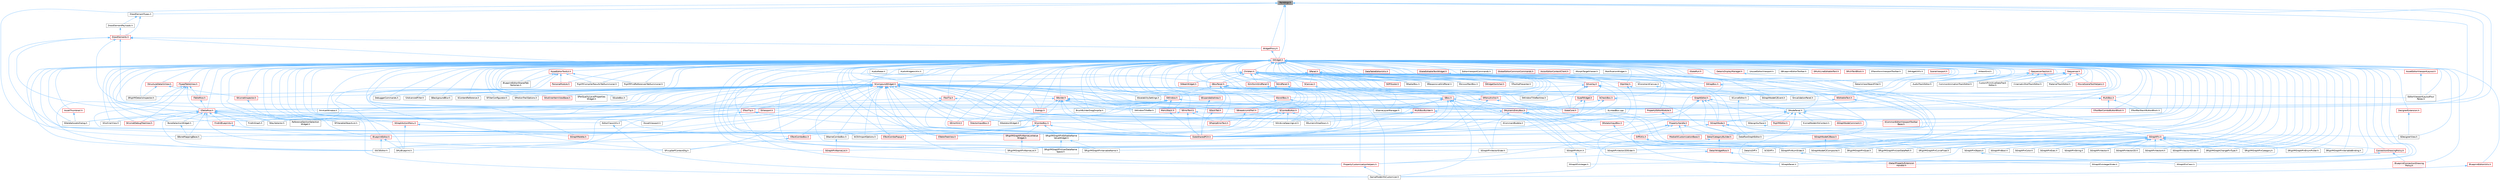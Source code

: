 digraph "PaintArgs.h"
{
 // INTERACTIVE_SVG=YES
 // LATEX_PDF_SIZE
  bgcolor="transparent";
  edge [fontname=Helvetica,fontsize=10,labelfontname=Helvetica,labelfontsize=10];
  node [fontname=Helvetica,fontsize=10,shape=box,height=0.2,width=0.4];
  Node1 [id="Node000001",label="PaintArgs.h",height=0.2,width=0.4,color="gray40", fillcolor="grey60", style="filled", fontcolor="black",tooltip=" "];
  Node1 -> Node2 [id="edge1_Node000001_Node000002",dir="back",color="steelblue1",style="solid",tooltip=" "];
  Node2 [id="Node000002",label="DrawElementTypes.h",height=0.2,width=0.4,color="grey40", fillcolor="white", style="filled",URL="$df/d5c/DrawElementTypes_8h.html",tooltip=" "];
  Node2 -> Node3 [id="edge2_Node000002_Node000003",dir="back",color="steelblue1",style="solid",tooltip=" "];
  Node3 [id="Node000003",label="DrawElementPayloads.h",height=0.2,width=0.4,color="grey40", fillcolor="white", style="filled",URL="$d9/d97/DrawElementPayloads_8h.html",tooltip=" "];
  Node3 -> Node4 [id="edge3_Node000003_Node000004",dir="back",color="steelblue1",style="solid",tooltip=" "];
  Node4 [id="Node000004",label="DrawElements.h",height=0.2,width=0.4,color="red", fillcolor="#FFF0F0", style="filled",URL="$d8/d4c/DrawElements_8h.html",tooltip=" "];
  Node4 -> Node6 [id="edge4_Node000004_Node000006",dir="back",color="steelblue1",style="solid",tooltip=" "];
  Node6 [id="Node000006",label="SBoxPanel.h",height=0.2,width=0.4,color="red", fillcolor="#FFF0F0", style="filled",URL="$d8/de6/SBoxPanel_8h.html",tooltip=" "];
  Node6 -> Node34 [id="edge5_Node000006_Node000034",dir="back",color="steelblue1",style="solid",tooltip=" "];
  Node34 [id="Node000034",label="DiffUtils.h",height=0.2,width=0.4,color="red", fillcolor="#FFF0F0", style="filled",URL="$d4/d91/DiffUtils_8h.html",tooltip=" "];
  Node34 -> Node39 [id="edge6_Node000034_Node000039",dir="back",color="steelblue1",style="solid",tooltip=" "];
  Node39 [id="Node000039",label="DetailsDiff.h",height=0.2,width=0.4,color="grey40", fillcolor="white", style="filled",URL="$de/dfc/DetailsDiff_8h.html",tooltip=" "];
  Node34 -> Node41 [id="edge7_Node000034_Node000041",dir="back",color="steelblue1",style="solid",tooltip=" "];
  Node41 [id="Node000041",label="SCSDiff.h",height=0.2,width=0.4,color="grey40", fillcolor="white", style="filled",URL="$da/dc5/SCSDiff_8h.html",tooltip=" "];
  Node6 -> Node42 [id="edge8_Node000006_Node000042",dir="back",color="steelblue1",style="solid",tooltip=" "];
  Node42 [id="Node000042",label="GameModeInfoCustomizer.h",height=0.2,width=0.4,color="grey40", fillcolor="white", style="filled",URL="$d5/df3/GameModeInfoCustomizer_8h.html",tooltip=" "];
  Node6 -> Node121 [id="edge9_Node000006_Node000121",dir="back",color="steelblue1",style="solid",tooltip=" "];
  Node121 [id="Node000121",label="PropertyCustomizationHelpers.h",height=0.2,width=0.4,color="red", fillcolor="#FFF0F0", style="filled",URL="$d7/dd0/PropertyCustomizationHelpers_8h.html",tooltip=" "];
  Node121 -> Node42 [id="edge10_Node000121_Node000042",dir="back",color="steelblue1",style="solid",tooltip=" "];
  Node6 -> Node125 [id="edge11_Node000006_Node000125",dir="back",color="steelblue1",style="solid",tooltip=" "];
  Node125 [id="Node000125",label="SBreadcrumbTrail.h",height=0.2,width=0.4,color="red", fillcolor="#FFF0F0", style="filled",URL="$d4/de2/SBreadcrumbTrail_8h.html",tooltip=" "];
  Node125 -> Node126 [id="edge12_Node000125_Node000126",dir="back",color="steelblue1",style="solid",tooltip=" "];
  Node126 [id="Node000126",label="STableTreeView.h",height=0.2,width=0.4,color="red", fillcolor="#FFF0F0", style="filled",URL="$dd/d46/STableTreeView_8h.html",tooltip=" "];
  Node6 -> Node129 [id="edge13_Node000006_Node000129",dir="back",color="steelblue1",style="solid",tooltip=" "];
  Node129 [id="Node000129",label="SComboButton.h",height=0.2,width=0.4,color="red", fillcolor="#FFF0F0", style="filled",URL="$dc/d43/SComboButton_8h.html",tooltip=" "];
  Node129 -> Node133 [id="edge14_Node000129_Node000133",dir="back",color="steelblue1",style="solid",tooltip=" "];
  Node133 [id="Node000133",label="SBoneMappingBase.h",height=0.2,width=0.4,color="grey40", fillcolor="white", style="filled",URL="$d7/d49/SBoneMappingBase_8h.html",tooltip=" "];
  Node129 -> Node134 [id="edge15_Node000129_Node000134",dir="back",color="steelblue1",style="solid",tooltip=" "];
  Node134 [id="Node000134",label="SComboBox.h",height=0.2,width=0.4,color="red", fillcolor="#FFF0F0", style="filled",URL="$d2/dd5/SComboBox_8h.html",tooltip=" "];
  Node134 -> Node144 [id="edge16_Node000134_Node000144",dir="back",color="steelblue1",style="solid",tooltip=" "];
  Node144 [id="Node000144",label="SCSVImportOptions.h",height=0.2,width=0.4,color="grey40", fillcolor="white", style="filled",URL="$d7/dfe/SCSVImportOptions_8h.html",tooltip=" "];
  Node134 -> Node147 [id="edge17_Node000134_Node000147",dir="back",color="steelblue1",style="solid",tooltip=" "];
  Node147 [id="Node000147",label="SNameComboBox.h",height=0.2,width=0.4,color="grey40", fillcolor="white", style="filled",URL="$d8/d4b/SNameComboBox_8h.html",tooltip=" "];
  Node147 -> Node81 [id="edge18_Node000147_Node000081",dir="back",color="steelblue1",style="solid",tooltip=" "];
  Node81 [id="Node000081",label="SGraphPinNameList.h",height=0.2,width=0.4,color="red", fillcolor="#FFF0F0", style="filled",URL="$d4/d09/SGraphPinNameList_8h.html",tooltip=" "];
  Node134 -> Node148 [id="edge19_Node000134_Node000148",dir="back",color="steelblue1",style="solid",tooltip=" "];
  Node148 [id="Node000148",label="SRigVMGraphPinEditableName\lValueWidget.h",height=0.2,width=0.4,color="grey40", fillcolor="white", style="filled",URL="$da/d0c/SRigVMGraphPinEditableNameValueWidget_8h.html",tooltip=" "];
  Node148 -> Node103 [id="edge20_Node000148_Node000103",dir="back",color="steelblue1",style="solid",tooltip=" "];
  Node103 [id="Node000103",label="SRigVMGraphPinUserDataName\lSpace.h",height=0.2,width=0.4,color="grey40", fillcolor="white", style="filled",URL="$d7/dfd/SRigVMGraphPinUserDataNameSpace_8h.html",tooltip=" "];
  Node148 -> Node106 [id="edge21_Node000148_Node000106",dir="back",color="steelblue1",style="solid",tooltip=" "];
  Node106 [id="Node000106",label="SRigVMGraphPinVariableName.h",height=0.2,width=0.4,color="grey40", fillcolor="white", style="filled",URL="$d0/da1/SRigVMGraphPinVariableName_8h.html",tooltip=" "];
  Node134 -> Node149 [id="edge22_Node000134_Node000149",dir="back",color="steelblue1",style="solid",tooltip=" "];
  Node149 [id="Node000149",label="SRigVMGraphPinNameListValue\lWidget.h",height=0.2,width=0.4,color="red", fillcolor="#FFF0F0", style="filled",URL="$dc/dac/SRigVMGraphPinNameListValueWidget_8h.html",tooltip=" "];
  Node149 -> Node101 [id="edge23_Node000149_Node000101",dir="back",color="steelblue1",style="solid",tooltip=" "];
  Node101 [id="Node000101",label="SRigVMGraphPinNameList.h",height=0.2,width=0.4,color="grey40", fillcolor="white", style="filled",URL="$d7/dfc/SRigVMGraphPinNameList_8h.html",tooltip=" "];
  Node134 -> Node126 [id="edge24_Node000134_Node000126",dir="back",color="steelblue1",style="solid",tooltip=" "];
  Node134 -> Node151 [id="edge25_Node000134_Node000151",dir="back",color="steelblue1",style="solid",tooltip=" "];
  Node151 [id="Node000151",label="STextComboBox.h",height=0.2,width=0.4,color="red", fillcolor="#FFF0F0", style="filled",URL="$d6/d14/STextComboBox_8h.html",tooltip=" "];
  Node151 -> Node152 [id="edge26_Node000151_Node000152",dir="back",color="steelblue1",style="solid",tooltip=" "];
  Node152 [id="Node000152",label="SFixupSelfContextDlg.h",height=0.2,width=0.4,color="grey40", fillcolor="white", style="filled",URL="$d5/da4/SFixupSelfContextDlg_8h.html",tooltip=" "];
  Node134 -> Node153 [id="edge27_Node000134_Node000153",dir="back",color="steelblue1",style="solid",tooltip=" "];
  Node153 [id="Node000153",label="STextComboPopup.h",height=0.2,width=0.4,color="red", fillcolor="#FFF0F0", style="filled",URL="$d1/d76/STextComboPopup_8h.html",tooltip=" "];
  Node134 -> Node117 [id="edge28_Node000134_Node000117",dir="back",color="steelblue1",style="solid",tooltip=" "];
  Node117 [id="Node000117",label="SlateSharedPCH.h",height=0.2,width=0.4,color="red", fillcolor="#FFF0F0", style="filled",URL="$d1/dfc/SlateSharedPCH_8h.html",tooltip=" "];
  Node129 -> Node163 [id="edge29_Node000129_Node000163",dir="back",color="steelblue1",style="solid",tooltip=" "];
  Node163 [id="Node000163",label="SGridLineSpacingList.h",height=0.2,width=0.4,color="grey40", fillcolor="white", style="filled",URL="$db/d48/SGridLineSpacingList_8h.html",tooltip=" "];
  Node129 -> Node164 [id="edge30_Node000129_Node000164",dir="back",color="steelblue1",style="solid",tooltip=" "];
  Node164 [id="Node000164",label="SNumericDropDown.h",height=0.2,width=0.4,color="grey40", fillcolor="white", style="filled",URL="$d3/d12/SNumericDropDown_8h.html",tooltip=" "];
  Node129 -> Node165 [id="edge31_Node000129_Node000165",dir="back",color="steelblue1",style="solid",tooltip=" "];
  Node165 [id="Node000165",label="SPopUpErrorText.h",height=0.2,width=0.4,color="red", fillcolor="#FFF0F0", style="filled",URL="$d7/d15/SPopUpErrorText_8h.html",tooltip=" "];
  Node129 -> Node148 [id="edge32_Node000129_Node000148",dir="back",color="steelblue1",style="solid",tooltip=" "];
  Node129 -> Node149 [id="edge33_Node000129_Node000149",dir="back",color="steelblue1",style="solid",tooltip=" "];
  Node129 -> Node117 [id="edge34_Node000129_Node000117",dir="back",color="steelblue1",style="solid",tooltip=" "];
  Node6 -> Node163 [id="edge35_Node000006_Node000163",dir="back",color="steelblue1",style="solid",tooltip=" "];
  Node6 -> Node164 [id="edge36_Node000006_Node000164",dir="back",color="steelblue1",style="solid",tooltip=" "];
  Node6 -> Node168 [id="edge37_Node000006_Node000168",dir="back",color="steelblue1",style="solid",tooltip=" "];
  Node168 [id="Node000168",label="SNumericEntryBox.h",height=0.2,width=0.4,color="red", fillcolor="#FFF0F0", style="filled",URL="$d8/d1a/SNumericEntryBox_8h.html",tooltip=" "];
  Node168 -> Node83 [id="edge38_Node000168_Node000083",dir="back",color="steelblue1",style="solid",tooltip=" "];
  Node83 [id="Node000083",label="SGraphPinNum.h",height=0.2,width=0.4,color="grey40", fillcolor="white", style="filled",URL="$d7/da4/SGraphPinNum_8h.html",tooltip=" "];
  Node83 -> Node84 [id="edge39_Node000083_Node000084",dir="back",color="steelblue1",style="solid",tooltip=" "];
  Node84 [id="Node000084",label="SGraphPinInteger.h",height=0.2,width=0.4,color="grey40", fillcolor="white", style="filled",URL="$df/d54/SGraphPinInteger_8h.html",tooltip=" "];
  Node168 -> Node85 [id="edge40_Node000168_Node000085",dir="back",color="steelblue1",style="solid",tooltip=" "];
  Node85 [id="Node000085",label="SGraphPinNumSlider.h",height=0.2,width=0.4,color="grey40", fillcolor="white", style="filled",URL="$d5/d00/SGraphPinNumSlider_8h.html",tooltip=" "];
  Node85 -> Node86 [id="edge41_Node000085_Node000086",dir="back",color="steelblue1",style="solid",tooltip=" "];
  Node86 [id="Node000086",label="SGraphPinIntegerSlider.h",height=0.2,width=0.4,color="grey40", fillcolor="white", style="filled",URL="$da/d60/SGraphPinIntegerSlider_8h.html",tooltip=" "];
  Node168 -> Node93 [id="edge42_Node000168_Node000093",dir="back",color="steelblue1",style="solid",tooltip=" "];
  Node93 [id="Node000093",label="SGraphPinVector2DSlider.h",height=0.2,width=0.4,color="grey40", fillcolor="white", style="filled",URL="$d7/d05/SGraphPinVector2DSlider_8h.html",tooltip=" "];
  Node168 -> Node96 [id="edge43_Node000168_Node000096",dir="back",color="steelblue1",style="solid",tooltip=" "];
  Node96 [id="Node000096",label="SGraphPinVectorSlider.h",height=0.2,width=0.4,color="grey40", fillcolor="white", style="filled",URL="$dc/d38/SGraphPinVectorSlider_8h.html",tooltip=" "];
  Node168 -> Node169 [id="edge44_Node000168_Node000169",dir="back",color="steelblue1",style="solid",tooltip=" "];
  Node169 [id="Node000169",label="SRotatorInputBox.h",height=0.2,width=0.4,color="red", fillcolor="#FFF0F0", style="filled",URL="$de/dd2/SRotatorInputBox_8h.html",tooltip=" "];
  Node169 -> Node102 [id="edge45_Node000169_Node000102",dir="back",color="steelblue1",style="solid",tooltip=" "];
  Node102 [id="Node000102",label="SRigVMGraphPinQuat.h",height=0.2,width=0.4,color="grey40", fillcolor="white", style="filled",URL="$de/dda/SRigVMGraphPinQuat_8h.html",tooltip=" "];
  Node168 -> Node174 [id="edge46_Node000168_Node000174",dir="back",color="steelblue1",style="solid",tooltip=" "];
  Node174 [id="Node000174",label="SVectorInputBox.h",height=0.2,width=0.4,color="red", fillcolor="#FFF0F0", style="filled",URL="$df/d44/SVectorInputBox_8h.html",tooltip=" "];
  Node6 -> Node162 [id="edge47_Node000006_Node000162",dir="back",color="steelblue1",style="solid",tooltip=" "];
  Node162 [id="Node000162",label="SSCSEditor.h",height=0.2,width=0.4,color="grey40", fillcolor="white", style="filled",URL="$d0/d2e/SSCSEditor_8h.html",tooltip=" "];
  Node6 -> Node179 [id="edge48_Node000006_Node000179",dir="back",color="steelblue1",style="solid",tooltip=" "];
  Node179 [id="Node000179",label="SScrollBox.h",height=0.2,width=0.4,color="red", fillcolor="#FFF0F0", style="filled",URL="$d3/da2/SScrollBox_8h.html",tooltip=" "];
  Node179 -> Node125 [id="edge49_Node000179_Node000125",dir="back",color="steelblue1",style="solid",tooltip=" "];
  Node179 -> Node117 [id="edge50_Node000179_Node000117",dir="back",color="steelblue1",style="solid",tooltip=" "];
  Node6 -> Node182 [id="edge51_Node000006_Node000182",dir="back",color="steelblue1",style="solid",tooltip=" "];
  Node182 [id="Node000182",label="SSkeletonWidget.h",height=0.2,width=0.4,color="grey40", fillcolor="white", style="filled",URL="$dd/da7/SSkeletonWidget_8h.html",tooltip=" "];
  Node6 -> Node185 [id="edge52_Node000006_Node000185",dir="back",color="steelblue1",style="solid",tooltip=" "];
  Node185 [id="Node000185",label="STableRow.h",height=0.2,width=0.4,color="red", fillcolor="#FFF0F0", style="filled",URL="$d8/d43/STableRow_8h.html",tooltip=" "];
  Node185 -> Node186 [id="edge53_Node000185_Node000186",dir="back",color="steelblue1",style="solid",tooltip=" "];
  Node186 [id="Node000186",label="BoneSelectionWidget.h",height=0.2,width=0.4,color="grey40", fillcolor="white", style="filled",URL="$d4/dd3/BoneSelectionWidget_8h.html",tooltip=" "];
  Node186 -> Node133 [id="edge54_Node000186_Node000133",dir="back",color="steelblue1",style="solid",tooltip=" "];
  Node185 -> Node192 [id="edge55_Node000185_Node000192",dir="back",color="steelblue1",style="solid",tooltip=" "];
  Node192 [id="Node000192",label="FindInBlueprints.h",height=0.2,width=0.4,color="red", fillcolor="#FFF0F0", style="filled",URL="$d0/d27/FindInBlueprints_8h.html",tooltip=" "];
  Node192 -> Node193 [id="edge56_Node000192_Node000193",dir="back",color="steelblue1",style="solid",tooltip=" "];
  Node193 [id="Node000193",label="BlueprintEditor.h",height=0.2,width=0.4,color="red", fillcolor="#FFF0F0", style="filled",URL="$df/d7d/BlueprintEditor_8h.html",tooltip=" "];
  Node193 -> Node200 [id="edge57_Node000193_Node000200",dir="back",color="steelblue1",style="solid",tooltip=" "];
  Node200 [id="Node000200",label="SMyBlueprint.h",height=0.2,width=0.4,color="grey40", fillcolor="white", style="filled",URL="$d3/d34/SMyBlueprint_8h.html",tooltip=" "];
  Node193 -> Node162 [id="edge58_Node000193_Node000162",dir="back",color="steelblue1",style="solid",tooltip=" "];
  Node185 -> Node206 [id="edge59_Node000185_Node000206",dir="back",color="steelblue1",style="solid",tooltip=" "];
  Node206 [id="Node000206",label="FindInGraph.h",height=0.2,width=0.4,color="grey40", fillcolor="white", style="filled",URL="$de/d36/FindInGraph_8h.html",tooltip=" "];
  Node185 -> Node271 [id="edge60_Node000185_Node000271",dir="back",color="steelblue1",style="solid",tooltip=" "];
  Node271 [id="Node000271",label="ReferenceSectionSelection\lWidget.h",height=0.2,width=0.4,color="grey40", fillcolor="white", style="filled",URL="$db/d75/ReferenceSectionSelectionWidget_8h.html",tooltip=" "];
  Node185 -> Node133 [id="edge61_Node000185_Node000133",dir="back",color="steelblue1",style="solid",tooltip=" "];
  Node185 -> Node134 [id="edge62_Node000185_Node000134",dir="back",color="steelblue1",style="solid",tooltip=" "];
  Node185 -> Node273 [id="edge63_Node000185_Node000273",dir="back",color="steelblue1",style="solid",tooltip=" "];
  Node273 [id="Node000273",label="SDeleteAssetsDialog.h",height=0.2,width=0.4,color="grey40", fillcolor="white", style="filled",URL="$d7/d0d/SDeleteAssetsDialog_8h.html",tooltip=" "];
  Node185 -> Node274 [id="edge64_Node000185_Node000274",dir="back",color="steelblue1",style="solid",tooltip=" "];
  Node274 [id="Node000274",label="SFilterableObjectList.h",height=0.2,width=0.4,color="grey40", fillcolor="white", style="filled",URL="$dc/de4/SFilterableObjectList_8h.html",tooltip=" "];
  Node185 -> Node152 [id="edge65_Node000185_Node000152",dir="back",color="steelblue1",style="solid",tooltip=" "];
  Node185 -> Node275 [id="edge66_Node000185_Node000275",dir="back",color="steelblue1",style="solid",tooltip=" "];
  Node275 [id="Node000275",label="SGraphActionMenu.h",height=0.2,width=0.4,color="red", fillcolor="#FFF0F0", style="filled",URL="$d0/d9a/SGraphActionMenu_8h.html",tooltip=" "];
  Node275 -> Node278 [id="edge67_Node000275_Node000278",dir="back",color="steelblue1",style="solid",tooltip=" "];
  Node278 [id="Node000278",label="SGraphPalette.h",height=0.2,width=0.4,color="red", fillcolor="#FFF0F0", style="filled",URL="$d5/dd1/SGraphPalette_8h.html",tooltip=" "];
  Node275 -> Node200 [id="edge68_Node000275_Node000200",dir="back",color="steelblue1",style="solid",tooltip=" "];
  Node185 -> Node282 [id="edge69_Node000185_Node000282",dir="back",color="steelblue1",style="solid",tooltip=" "];
  Node282 [id="Node000282",label="SKeySelector.h",height=0.2,width=0.4,color="grey40", fillcolor="white", style="filled",URL="$de/d62/SKeySelector_8h.html",tooltip=" "];
  Node185 -> Node283 [id="edge70_Node000185_Node000283",dir="back",color="steelblue1",style="solid",tooltip=" "];
  Node283 [id="Node000283",label="SKismetDebugTreeView.h",height=0.2,width=0.4,color="red", fillcolor="#FFF0F0", style="filled",URL="$dc/df5/SKismetDebugTreeView_8h.html",tooltip=" "];
  Node185 -> Node263 [id="edge71_Node000185_Node000263",dir="back",color="steelblue1",style="solid",tooltip=" "];
  Node263 [id="Node000263",label="SOutlinerView.h",height=0.2,width=0.4,color="grey40", fillcolor="white", style="filled",URL="$d5/de1/SOutlinerView_8h.html",tooltip=" "];
  Node185 -> Node162 [id="edge72_Node000185_Node000162",dir="back",color="steelblue1",style="solid",tooltip=" "];
  Node185 -> Node182 [id="edge73_Node000185_Node000182",dir="back",color="steelblue1",style="solid",tooltip=" "];
  Node185 -> Node117 [id="edge74_Node000185_Node000117",dir="back",color="steelblue1",style="solid",tooltip=" "];
  Node6 -> Node315 [id="edge75_Node000006_Node000315",dir="back",color="steelblue1",style="solid",tooltip=" "];
  Node315 [id="Node000315",label="SWindow.h",height=0.2,width=0.4,color="red", fillcolor="#FFF0F0", style="filled",URL="$d2/d6d/SWindow_8h.html",tooltip=" "];
  Node315 -> Node193 [id="edge76_Node000315_Node000193",dir="back",color="steelblue1",style="solid",tooltip=" "];
  Node315 -> Node317 [id="edge77_Node000315_Node000317",dir="back",color="steelblue1",style="solid",tooltip=" "];
  Node317 [id="Node000317",label="Dialogs.h",height=0.2,width=0.4,color="red", fillcolor="#FFF0F0", style="filled",URL="$d2/d5c/Dialogs_8h.html",tooltip=" "];
  Node315 -> Node538 [id="edge78_Node000315_Node000538",dir="back",color="steelblue1",style="solid",tooltip=" "];
  Node538 [id="Node000538",label="MenuStack.h",height=0.2,width=0.4,color="red", fillcolor="#FFF0F0", style="filled",URL="$d8/d80/MenuStack_8h.html",tooltip=" "];
  Node538 -> Node117 [id="edge79_Node000538_Node000117",dir="back",color="steelblue1",style="solid",tooltip=" "];
  Node315 -> Node580 [id="edge80_Node000315_Node000580",dir="back",color="steelblue1",style="solid",tooltip=" "];
  Node580 [id="Node000580",label="PropertyEditorModule.h",height=0.2,width=0.4,color="red", fillcolor="#FFF0F0", style="filled",URL="$d5/d90/PropertyEditorModule_8h.html",tooltip=" "];
  Node580 -> Node584 [id="edge81_Node000580_Node000584",dir="back",color="steelblue1",style="solid",tooltip=" "];
  Node584 [id="Node000584",label="PropertyHandle.h",height=0.2,width=0.4,color="red", fillcolor="#FFF0F0", style="filled",URL="$d7/d90/PropertyHandle_8h.html",tooltip=" "];
  Node584 -> Node585 [id="edge82_Node000584_Node000585",dir="back",color="steelblue1",style="solid",tooltip=" "];
  Node585 [id="Node000585",label="DetailCategoryBuilder.h",height=0.2,width=0.4,color="red", fillcolor="#FFF0F0", style="filled",URL="$d9/de8/DetailCategoryBuilder_8h.html",tooltip=" "];
  Node585 -> Node587 [id="edge83_Node000585_Node000587",dir="back",color="steelblue1",style="solid",tooltip=" "];
  Node587 [id="Node000587",label="DetailWidgetRow.h",height=0.2,width=0.4,color="red", fillcolor="#FFF0F0", style="filled",URL="$d4/d4d/DetailWidgetRow_8h.html",tooltip=" "];
  Node587 -> Node588 [id="edge84_Node000587_Node000588",dir="back",color="steelblue1",style="solid",tooltip=" "];
  Node588 [id="Node000588",label="IDetailPropertyExtension\lHandler.h",height=0.2,width=0.4,color="red", fillcolor="#FFF0F0", style="filled",URL="$d6/d81/IDetailPropertyExtensionHandler_8h.html",tooltip=" "];
  Node587 -> Node121 [id="edge85_Node000587_Node000121",dir="back",color="steelblue1",style="solid",tooltip=" "];
  Node585 -> Node42 [id="edge86_Node000585_Node000042",dir="back",color="steelblue1",style="solid",tooltip=" "];
  Node584 -> Node587 [id="edge87_Node000584_Node000587",dir="back",color="steelblue1",style="solid",tooltip=" "];
  Node584 -> Node34 [id="edge88_Node000584_Node000034",dir="back",color="steelblue1",style="solid",tooltip=" "];
  Node584 -> Node611 [id="edge89_Node000584_Node000611",dir="back",color="steelblue1",style="solid",tooltip=" "];
  Node611 [id="Node000611",label="MediaIOCustomizationBase.h",height=0.2,width=0.4,color="red", fillcolor="#FFF0F0", style="filled",URL="$d2/dd0/MediaIOCustomizationBase_8h.html",tooltip=" "];
  Node584 -> Node121 [id="edge90_Node000584_Node000121",dir="back",color="steelblue1",style="solid",tooltip=" "];
  Node315 -> Node182 [id="edge91_Node000315_Node000182",dir="back",color="steelblue1",style="solid",tooltip=" "];
  Node315 -> Node621 [id="edge92_Node000315_Node000621",dir="back",color="steelblue1",style="solid",tooltip=" "];
  Node621 [id="Node000621",label="SViewport.h",height=0.2,width=0.4,color="red", fillcolor="#FFF0F0", style="filled",URL="$d8/db1/SViewport_8h.html",tooltip=" "];
  Node621 -> Node622 [id="edge93_Node000621_Node000622",dir="back",color="steelblue1",style="solid",tooltip=" "];
  Node622 [id="Node000622",label="IAssetViewport.h",height=0.2,width=0.4,color="grey40", fillcolor="white", style="filled",URL="$de/d65/IAssetViewport_8h.html",tooltip=" "];
  Node315 -> Node623 [id="edge94_Node000315_Node000623",dir="back",color="steelblue1",style="solid",tooltip=" "];
  Node623 [id="Node000623",label="SVirtualWindow.h",height=0.2,width=0.4,color="grey40", fillcolor="white", style="filled",URL="$d3/dd3/SVirtualWindow_8h.html",tooltip=" "];
  Node315 -> Node624 [id="edge95_Node000315_Node000624",dir="back",color="steelblue1",style="solid",tooltip=" "];
  Node624 [id="Node000624",label="SWindowTitleBar.h",height=0.2,width=0.4,color="grey40", fillcolor="white", style="filled",URL="$d0/dce/SWindowTitleBar_8h.html",tooltip=" "];
  Node315 -> Node111 [id="edge96_Node000315_Node000111",dir="back",color="steelblue1",style="solid",tooltip=" "];
  Node111 [id="Node000111",label="SlateCore.h",height=0.2,width=0.4,color="red", fillcolor="#FFF0F0", style="filled",URL="$dc/d03/SlateCore_8h.html",tooltip=" "];
  Node315 -> Node117 [id="edge97_Node000315_Node000117",dir="back",color="steelblue1",style="solid",tooltip=" "];
  Node6 -> Node624 [id="edge98_Node000006_Node000624",dir="back",color="steelblue1",style="solid",tooltip=" "];
  Node6 -> Node651 [id="edge99_Node000006_Node000651",dir="back",color="steelblue1",style="solid",tooltip=" "];
  Node651 [id="Node000651",label="SWindowTitleBarArea.h",height=0.2,width=0.4,color="grey40", fillcolor="white", style="filled",URL="$d4/d09/SWindowTitleBarArea_8h.html",tooltip=" "];
  Node6 -> Node111 [id="edge100_Node000006_Node000111",dir="back",color="steelblue1",style="solid",tooltip=" "];
  Node6 -> Node117 [id="edge101_Node000006_Node000117",dir="back",color="steelblue1",style="solid",tooltip=" "];
  Node4 -> Node185 [id="edge102_Node000004_Node000185",dir="back",color="steelblue1",style="solid",tooltip=" "];
  Node4 -> Node623 [id="edge103_Node000004_Node000623",dir="back",color="steelblue1",style="solid",tooltip=" "];
  Node4 -> Node111 [id="edge104_Node000004_Node000111",dir="back",color="steelblue1",style="solid",tooltip=" "];
  Node4 -> Node117 [id="edge105_Node000004_Node000117",dir="back",color="steelblue1",style="solid",tooltip=" "];
  Node4 -> Node660 [id="edge106_Node000004_Node000660",dir="back",color="steelblue1",style="solid",tooltip=" "];
  Node660 [id="Node000660",label="WidgetProxy.h",height=0.2,width=0.4,color="red", fillcolor="#FFF0F0", style="filled",URL="$d0/d03/WidgetProxy_8h.html",tooltip=" "];
  Node660 -> Node661 [id="edge107_Node000660_Node000661",dir="back",color="steelblue1",style="solid",tooltip=" "];
  Node661 [id="Node000661",label="SWidget.h",height=0.2,width=0.4,color="red", fillcolor="#FFF0F0", style="filled",URL="$dc/df5/SWidget_8h.html",tooltip=" "];
  Node661 -> Node489 [id="edge108_Node000661_Node000489",dir="back",color="steelblue1",style="solid",tooltip=" "];
  Node489 [id="Node000489",label="AssetEditorToolkit.h",height=0.2,width=0.4,color="red", fillcolor="#FFF0F0", style="filled",URL="$d9/d8b/AssetEditorToolkit_8h.html",tooltip=" "];
  Node489 -> Node193 [id="edge109_Node000489_Node000193",dir="back",color="steelblue1",style="solid",tooltip=" "];
  Node489 -> Node492 [id="edge110_Node000489_Node000492",dir="back",color="steelblue1",style="solid",tooltip=" "];
  Node492 [id="Node000492",label="BlueprintEditorSharedTab\lFactories.h",height=0.2,width=0.4,color="grey40", fillcolor="white", style="filled",URL="$d3/d15/BlueprintEditorSharedTabFactories_8h.html",tooltip=" "];
  Node489 -> Node206 [id="edge111_Node000489_Node000206",dir="back",color="steelblue1",style="solid",tooltip=" "];
  Node489 -> Node485 [id="edge112_Node000489_Node000485",dir="back",color="steelblue1",style="solid",tooltip=" "];
  Node485 [id="Node000485",label="PersonaModule.h",height=0.2,width=0.4,color="red", fillcolor="#FFF0F0", style="filled",URL="$de/d74/PersonaModule_8h.html",tooltip=" "];
  Node489 -> Node497 [id="edge113_Node000489_Node000497",dir="back",color="steelblue1",style="solid",tooltip=" "];
  Node497 [id="Node000497",label="RigVMCompilerResultsTabSummoner.h",height=0.2,width=0.4,color="grey40", fillcolor="white", style="filled",URL="$dd/d05/RigVMCompilerResultsTabSummoner_8h.html",tooltip=" "];
  Node489 -> Node499 [id="edge114_Node000489_Node000499",dir="back",color="steelblue1",style="solid",tooltip=" "];
  Node499 [id="Node000499",label="RigVMFindReferencesTabSummoner.h",height=0.2,width=0.4,color="grey40", fillcolor="white", style="filled",URL="$d5/d7d/RigVMFindReferencesTabSummoner_8h.html",tooltip=" "];
  Node661 -> Node447 [id="edge115_Node000661_Node000447",dir="back",color="steelblue1",style="solid",tooltip=" "];
  Node447 [id="Node000447",label="AssetEditorViewportLayout.h",height=0.2,width=0.4,color="red", fillcolor="#FFF0F0", style="filled",URL="$df/d46/AssetEditorViewportLayout_8h.html",tooltip=" "];
  Node447 -> Node450 [id="edge116_Node000447_Node000450",dir="back",color="steelblue1",style="solid",tooltip=" "];
  Node450 [id="Node000450",label="EditorViewportLayoutFour\lPanes.h",height=0.2,width=0.4,color="grey40", fillcolor="white", style="filled",URL="$d4/d84/EditorViewportLayoutFourPanes_8h.html",tooltip=" "];
  Node661 -> Node662 [id="edge117_Node000661_Node000662",dir="back",color="steelblue1",style="solid",tooltip=" "];
  Node662 [id="Node000662",label="AssetThumbnail.h",height=0.2,width=0.4,color="red", fillcolor="#FFF0F0", style="filled",URL="$d7/d61/AssetThumbnail_8h.html",tooltip=" "];
  Node662 -> Node273 [id="edge118_Node000662_Node000273",dir="back",color="steelblue1",style="solid",tooltip=" "];
  Node661 -> Node630 [id="edge119_Node000661_Node000630",dir="back",color="steelblue1",style="solid",tooltip=" "];
  Node630 [id="Node000630",label="AudioMeter.h",height=0.2,width=0.4,color="grey40", fillcolor="white", style="filled",URL="$de/db0/AudioMeter_8h.html",tooltip=" "];
  Node661 -> Node215 [id="edge120_Node000661_Node000215",dir="back",color="steelblue1",style="solid",tooltip=" "];
  Node215 [id="Node000215",label="AudioTrackEditor.h",height=0.2,width=0.4,color="grey40", fillcolor="white", style="filled",URL="$dd/d96/AudioTrackEditor_8h.html",tooltip=" "];
  Node661 -> Node669 [id="edge121_Node000661_Node000669",dir="back",color="steelblue1",style="solid",tooltip=" "];
  Node669 [id="Node000669",label="AudioWidgetsUtils.h",height=0.2,width=0.4,color="grey40", fillcolor="white", style="filled",URL="$da/d9a/AudioWidgetsUtils_8h.html",tooltip=" "];
  Node661 -> Node71 [id="edge122_Node000661_Node000071",dir="back",color="steelblue1",style="solid",tooltip=" "];
  Node71 [id="Node000071",label="BlueprintConnectionDrawing\lPolicy.h",height=0.2,width=0.4,color="red", fillcolor="#FFF0F0", style="filled",URL="$d2/dfc/BlueprintConnectionDrawingPolicy_8h.html",tooltip=" "];
  Node661 -> Node193 [id="edge123_Node000661_Node000193",dir="back",color="steelblue1",style="solid",tooltip=" "];
  Node661 -> Node492 [id="edge124_Node000661_Node000492",dir="back",color="steelblue1",style="solid",tooltip=" "];
  Node661 -> Node670 [id="edge125_Node000661_Node000670",dir="back",color="steelblue1",style="solid",tooltip=" "];
  Node670 [id="Node000670",label="BlueprintEditorUtils.h",height=0.2,width=0.4,color="red", fillcolor="#FFF0F0", style="filled",URL="$d7/d3d/BlueprintEditorUtils_8h.html",tooltip=" "];
  Node670 -> Node42 [id="edge126_Node000670_Node000042",dir="back",color="steelblue1",style="solid",tooltip=" "];
  Node661 -> Node186 [id="edge127_Node000661_Node000186",dir="back",color="steelblue1",style="solid",tooltip=" "];
  Node661 -> Node419 [id="edge128_Node000661_Node000419",dir="back",color="steelblue1",style="solid",tooltip=" "];
  Node419 [id="Node000419",label="BrushBuilderDragDropOp.h",height=0.2,width=0.4,color="grey40", fillcolor="white", style="filled",URL="$d9/d56/BrushBuilderDragDropOp_8h.html",tooltip=" "];
  Node661 -> Node671 [id="edge129_Node000661_Node000671",dir="back",color="steelblue1",style="solid",tooltip=" "];
  Node671 [id="Node000671",label="Children.h",height=0.2,width=0.4,color="red", fillcolor="#FFF0F0", style="filled",URL="$db/d68/Children_8h.html",tooltip=" "];
  Node671 -> Node672 [id="edge130_Node000671_Node000672",dir="back",color="steelblue1",style="solid",tooltip=" "];
  Node672 [id="Node000672",label="SBox.h",height=0.2,width=0.4,color="red", fillcolor="#FFF0F0", style="filled",URL="$dd/d43/SBox_8h.html",tooltip=" "];
  Node672 -> Node419 [id="edge131_Node000672_Node000419",dir="back",color="steelblue1",style="solid",tooltip=" "];
  Node672 -> Node42 [id="edge132_Node000672_Node000042",dir="back",color="steelblue1",style="solid",tooltip=" "];
  Node672 -> Node134 [id="edge133_Node000672_Node000134",dir="back",color="steelblue1",style="solid",tooltip=" "];
  Node672 -> Node674 [id="edge134_Node000672_Node000674",dir="back",color="steelblue1",style="solid",tooltip=" "];
  Node674 [id="Node000674",label="SGameLayerManager.h",height=0.2,width=0.4,color="grey40", fillcolor="white", style="filled",URL="$da/d3a/SGameLayerManager_8h.html",tooltip=" "];
  Node672 -> Node83 [id="edge135_Node000672_Node000083",dir="back",color="steelblue1",style="solid",tooltip=" "];
  Node672 -> Node85 [id="edge136_Node000672_Node000085",dir="back",color="steelblue1",style="solid",tooltip=" "];
  Node672 -> Node93 [id="edge137_Node000672_Node000093",dir="back",color="steelblue1",style="solid",tooltip=" "];
  Node672 -> Node96 [id="edge138_Node000672_Node000096",dir="back",color="steelblue1",style="solid",tooltip=" "];
  Node672 -> Node185 [id="edge139_Node000672_Node000185",dir="back",color="steelblue1",style="solid",tooltip=" "];
  Node672 -> Node624 [id="edge140_Node000672_Node000624",dir="back",color="steelblue1",style="solid",tooltip=" "];
  Node672 -> Node117 [id="edge141_Node000672_Node000117",dir="back",color="steelblue1",style="solid",tooltip=" "];
  Node671 -> Node6 [id="edge142_Node000671_Node000006",dir="back",color="steelblue1",style="solid",tooltip=" "];
  Node671 -> Node692 [id="edge143_Node000671_Node000692",dir="back",color="steelblue1",style="solid",tooltip=" "];
  Node692 [id="Node000692",label="SCanvas.h",height=0.2,width=0.4,color="red", fillcolor="#FFF0F0", style="filled",URL="$d4/dfa/SCanvas_8h.html",tooltip=" "];
  Node692 -> Node674 [id="edge144_Node000692_Node000674",dir="back",color="steelblue1",style="solid",tooltip=" "];
  Node671 -> Node694 [id="edge145_Node000671_Node000694",dir="back",color="steelblue1",style="solid",tooltip=" "];
  Node694 [id="Node000694",label="SCompoundWidget.h",height=0.2,width=0.4,color="red", fillcolor="#FFF0F0", style="filled",URL="$db/d0b/SCompoundWidget_8h.html",tooltip=" "];
  Node694 -> Node186 [id="edge146_Node000694_Node000186",dir="back",color="steelblue1",style="solid",tooltip=" "];
  Node694 -> Node707 [id="edge147_Node000694_Node000707",dir="back",color="steelblue1",style="solid",tooltip=" "];
  Node707 [id="Node000707",label="DebuggerCommands.h",height=0.2,width=0.4,color="grey40", fillcolor="white", style="filled",URL="$dc/da1/DebuggerCommands_8h.html",tooltip=" "];
  Node694 -> Node317 [id="edge148_Node000694_Node000317",dir="back",color="steelblue1",style="solid",tooltip=" "];
  Node694 -> Node192 [id="edge149_Node000694_Node000192",dir="back",color="steelblue1",style="solid",tooltip=" "];
  Node694 -> Node206 [id="edge150_Node000694_Node000206",dir="back",color="steelblue1",style="solid",tooltip=" "];
  Node694 -> Node708 [id="edge151_Node000694_Node000708",dir="back",color="steelblue1",style="solid",tooltip=" "];
  Node708 [id="Node000708",label="GraphEditor.h",height=0.2,width=0.4,color="red", fillcolor="#FFF0F0", style="filled",URL="$dc/dc5/GraphEditor_8h.html",tooltip=" "];
  Node708 -> Node193 [id="edge152_Node000708_Node000193",dir="back",color="steelblue1",style="solid",tooltip=" "];
  Node708 -> Node51 [id="edge153_Node000708_Node000051",dir="back",color="steelblue1",style="solid",tooltip=" "];
  Node51 [id="Node000051",label="DataflowGraphEditor.h",height=0.2,width=0.4,color="grey40", fillcolor="white", style="filled",URL="$d4/dfa/DataflowGraphEditor_8h.html",tooltip=" "];
  Node708 -> Node22 [id="edge154_Node000708_Node000022",dir="back",color="steelblue1",style="solid",tooltip=" "];
  Node22 [id="Node000022",label="RigVMEditor.h",height=0.2,width=0.4,color="red", fillcolor="#FFF0F0", style="filled",URL="$d3/d13/RigVMEditor_8h.html",tooltip=" "];
  Node708 -> Node50 [id="edge155_Node000708_Node000050",dir="back",color="steelblue1",style="solid",tooltip=" "];
  Node50 [id="Node000050",label="SGraphNode.h",height=0.2,width=0.4,color="red", fillcolor="#FFF0F0", style="filled",URL="$d2/d30/SGraphNode_8h.html",tooltip=" "];
  Node50 -> Node51 [id="edge156_Node000050_Node000051",dir="back",color="steelblue1",style="solid",tooltip=" "];
  Node50 -> Node59 [id="edge157_Node000050_Node000059",dir="back",color="steelblue1",style="solid",tooltip=" "];
  Node59 [id="Node000059",label="SGraphNodeK2Base.h",height=0.2,width=0.4,color="red", fillcolor="#FFF0F0", style="filled",URL="$de/d4a/SGraphNodeK2Base_8h.html",tooltip=" "];
  Node59 -> Node60 [id="edge158_Node000059_Node000060",dir="back",color="steelblue1",style="solid",tooltip=" "];
  Node60 [id="Node000060",label="SGraphNodeK2Composite.h",height=0.2,width=0.4,color="grey40", fillcolor="white", style="filled",URL="$d9/d1f/SGraphNodeK2Composite_8h.html",tooltip=" "];
  Node50 -> Node68 [id="edge159_Node000050_Node000068",dir="back",color="steelblue1",style="solid",tooltip=" "];
  Node68 [id="Node000068",label="SGraphPanel.h",height=0.2,width=0.4,color="grey40", fillcolor="white", style="filled",URL="$d2/dcf/SGraphPanel_8h.html",tooltip=" "];
  Node50 -> Node69 [id="edge160_Node000050_Node000069",dir="back",color="steelblue1",style="solid",tooltip=" "];
  Node69 [id="Node000069",label="SGraphPin.h",height=0.2,width=0.4,color="red", fillcolor="#FFF0F0", style="filled",URL="$d1/dd1/SGraphPin_8h.html",tooltip=" "];
  Node69 -> Node70 [id="edge161_Node000069_Node000070",dir="back",color="steelblue1",style="solid",tooltip=" "];
  Node70 [id="Node000070",label="ConnectionDrawingPolicy.h",height=0.2,width=0.4,color="red", fillcolor="#FFF0F0", style="filled",URL="$d5/dc8/ConnectionDrawingPolicy_8h.html",tooltip=" "];
  Node70 -> Node71 [id="edge162_Node000070_Node000071",dir="back",color="steelblue1",style="solid",tooltip=" "];
  Node70 -> Node68 [id="edge163_Node000070_Node000068",dir="back",color="steelblue1",style="solid",tooltip=" "];
  Node69 -> Node68 [id="edge164_Node000069_Node000068",dir="back",color="steelblue1",style="solid",tooltip=" "];
  Node69 -> Node77 [id="edge165_Node000069_Node000077",dir="back",color="steelblue1",style="solid",tooltip=" "];
  Node77 [id="Node000077",label="SGraphPinBool.h",height=0.2,width=0.4,color="grey40", fillcolor="white", style="filled",URL="$d8/d82/SGraphPinBool_8h.html",tooltip=" "];
  Node69 -> Node78 [id="edge166_Node000069_Node000078",dir="back",color="steelblue1",style="solid",tooltip=" "];
  Node78 [id="Node000078",label="SGraphPinColor.h",height=0.2,width=0.4,color="grey40", fillcolor="white", style="filled",URL="$dd/d8d/SGraphPinColor_8h.html",tooltip=" "];
  Node69 -> Node80 [id="edge167_Node000069_Node000080",dir="back",color="steelblue1",style="solid",tooltip=" "];
  Node80 [id="Node000080",label="SGraphPinExec.h",height=0.2,width=0.4,color="grey40", fillcolor="white", style="filled",URL="$d1/d4c/SGraphPinExec_8h.html",tooltip=" "];
  Node69 -> Node81 [id="edge168_Node000069_Node000081",dir="back",color="steelblue1",style="solid",tooltip=" "];
  Node69 -> Node83 [id="edge169_Node000069_Node000083",dir="back",color="steelblue1",style="solid",tooltip=" "];
  Node69 -> Node85 [id="edge170_Node000069_Node000085",dir="back",color="steelblue1",style="solid",tooltip=" "];
  Node69 -> Node87 [id="edge171_Node000069_Node000087",dir="back",color="steelblue1",style="solid",tooltip=" "];
  Node87 [id="Node000087",label="SGraphPinObject.h",height=0.2,width=0.4,color="grey40", fillcolor="white", style="filled",URL="$da/dd6/SGraphPinObject_8h.html",tooltip=" "];
  Node87 -> Node88 [id="edge172_Node000087_Node000088",dir="back",color="steelblue1",style="solid",tooltip=" "];
  Node88 [id="Node000088",label="SGraphPinClass.h",height=0.2,width=0.4,color="grey40", fillcolor="white", style="filled",URL="$df/d8d/SGraphPinClass_8h.html",tooltip=" "];
  Node69 -> Node89 [id="edge173_Node000069_Node000089",dir="back",color="steelblue1",style="solid",tooltip=" "];
  Node89 [id="Node000089",label="SGraphPinString.h",height=0.2,width=0.4,color="grey40", fillcolor="white", style="filled",URL="$d0/d49/SGraphPinString_8h.html",tooltip=" "];
  Node69 -> Node91 [id="edge174_Node000069_Node000091",dir="back",color="steelblue1",style="solid",tooltip=" "];
  Node91 [id="Node000091",label="SGraphPinVector.h",height=0.2,width=0.4,color="grey40", fillcolor="white", style="filled",URL="$d8/de7/SGraphPinVector_8h.html",tooltip=" "];
  Node69 -> Node92 [id="edge175_Node000069_Node000092",dir="back",color="steelblue1",style="solid",tooltip=" "];
  Node92 [id="Node000092",label="SGraphPinVector2D.h",height=0.2,width=0.4,color="grey40", fillcolor="white", style="filled",URL="$d7/d67/SGraphPinVector2D_8h.html",tooltip=" "];
  Node69 -> Node93 [id="edge176_Node000069_Node000093",dir="back",color="steelblue1",style="solid",tooltip=" "];
  Node69 -> Node94 [id="edge177_Node000069_Node000094",dir="back",color="steelblue1",style="solid",tooltip=" "];
  Node94 [id="Node000094",label="SGraphPinVector4.h",height=0.2,width=0.4,color="grey40", fillcolor="white", style="filled",URL="$d4/d94/SGraphPinVector4_8h.html",tooltip=" "];
  Node69 -> Node95 [id="edge178_Node000069_Node000095",dir="back",color="steelblue1",style="solid",tooltip=" "];
  Node95 [id="Node000095",label="SGraphPinVector4Slider.h",height=0.2,width=0.4,color="grey40", fillcolor="white", style="filled",URL="$d9/db8/SGraphPinVector4Slider_8h.html",tooltip=" "];
  Node69 -> Node96 [id="edge179_Node000069_Node000096",dir="back",color="steelblue1",style="solid",tooltip=" "];
  Node69 -> Node97 [id="edge180_Node000069_Node000097",dir="back",color="steelblue1",style="solid",tooltip=" "];
  Node97 [id="Node000097",label="SRigVMGraphChangePinType.h",height=0.2,width=0.4,color="grey40", fillcolor="white", style="filled",URL="$d4/da7/SRigVMGraphChangePinType_8h.html",tooltip=" "];
  Node69 -> Node98 [id="edge181_Node000069_Node000098",dir="back",color="steelblue1",style="solid",tooltip=" "];
  Node98 [id="Node000098",label="SRigVMGraphPinCategory.h",height=0.2,width=0.4,color="grey40", fillcolor="white", style="filled",URL="$da/d67/SRigVMGraphPinCategory_8h.html",tooltip=" "];
  Node69 -> Node99 [id="edge182_Node000069_Node000099",dir="back",color="steelblue1",style="solid",tooltip=" "];
  Node99 [id="Node000099",label="SRigVMGraphPinCurveFloat.h",height=0.2,width=0.4,color="grey40", fillcolor="white", style="filled",URL="$d3/d13/SRigVMGraphPinCurveFloat_8h.html",tooltip=" "];
  Node69 -> Node100 [id="edge183_Node000069_Node000100",dir="back",color="steelblue1",style="solid",tooltip=" "];
  Node100 [id="Node000100",label="SRigVMGraphPinEnumPicker.h",height=0.2,width=0.4,color="grey40", fillcolor="white", style="filled",URL="$d9/dd1/SRigVMGraphPinEnumPicker_8h.html",tooltip=" "];
  Node69 -> Node101 [id="edge184_Node000069_Node000101",dir="back",color="steelblue1",style="solid",tooltip=" "];
  Node69 -> Node102 [id="edge185_Node000069_Node000102",dir="back",color="steelblue1",style="solid",tooltip=" "];
  Node69 -> Node103 [id="edge186_Node000069_Node000103",dir="back",color="steelblue1",style="solid",tooltip=" "];
  Node69 -> Node104 [id="edge187_Node000069_Node000104",dir="back",color="steelblue1",style="solid",tooltip=" "];
  Node104 [id="Node000104",label="SRigVMGraphPinUserDataPath.h",height=0.2,width=0.4,color="grey40", fillcolor="white", style="filled",URL="$d5/d31/SRigVMGraphPinUserDataPath_8h.html",tooltip=" "];
  Node69 -> Node105 [id="edge188_Node000069_Node000105",dir="back",color="steelblue1",style="solid",tooltip=" "];
  Node105 [id="Node000105",label="SRigVMGraphPinVariableBinding.h",height=0.2,width=0.4,color="grey40", fillcolor="white", style="filled",URL="$db/dca/SRigVMGraphPinVariableBinding_8h.html",tooltip=" "];
  Node69 -> Node106 [id="edge189_Node000069_Node000106",dir="back",color="steelblue1",style="solid",tooltip=" "];
  Node708 -> Node68 [id="edge190_Node000708_Node000068",dir="back",color="steelblue1",style="solid",tooltip=" "];
  Node708 -> Node45 [id="edge191_Node000708_Node000045",dir="back",color="steelblue1",style="solid",tooltip=" "];
  Node45 [id="Node000045",label="SNodePanel.h",height=0.2,width=0.4,color="grey40", fillcolor="white", style="filled",URL="$da/db1/SNodePanel_8h.html",tooltip=" "];
  Node45 -> Node46 [id="edge192_Node000045_Node000046",dir="back",color="steelblue1",style="solid",tooltip=" "];
  Node46 [id="Node000046",label="KismetNodeInfoContext.h",height=0.2,width=0.4,color="grey40", fillcolor="white", style="filled",URL="$d3/dfc/KismetNodeInfoContext_8h.html",tooltip=" "];
  Node45 -> Node22 [id="edge193_Node000045_Node000022",dir="back",color="steelblue1",style="solid",tooltip=" "];
  Node45 -> Node47 [id="edge194_Node000045_Node000047",dir="back",color="steelblue1",style="solid",tooltip=" "];
  Node47 [id="Node000047",label="SCommentBubble.h",height=0.2,width=0.4,color="grey40", fillcolor="white", style="filled",URL="$d9/d84/SCommentBubble_8h.html",tooltip=" "];
  Node45 -> Node48 [id="edge195_Node000045_Node000048",dir="back",color="steelblue1",style="solid",tooltip=" "];
  Node48 [id="Node000048",label="SDesignSurface.h",height=0.2,width=0.4,color="grey40", fillcolor="white", style="filled",URL="$d0/d2a/SDesignSurface_8h.html",tooltip=" "];
  Node48 -> Node49 [id="edge196_Node000048_Node000049",dir="back",color="steelblue1",style="solid",tooltip=" "];
  Node49 [id="Node000049",label="SDesignerView.h",height=0.2,width=0.4,color="grey40", fillcolor="white", style="filled",URL="$d2/d14/SDesignerView_8h.html",tooltip=" "];
  Node45 -> Node50 [id="edge197_Node000045_Node000050",dir="back",color="steelblue1",style="solid",tooltip=" "];
  Node45 -> Node65 [id="edge198_Node000045_Node000065",dir="back",color="steelblue1",style="solid",tooltip=" "];
  Node65 [id="Node000065",label="SGraphNodeComment.h",height=0.2,width=0.4,color="red", fillcolor="#FFF0F0", style="filled",URL="$d7/db6/SGraphNodeComment_8h.html",tooltip=" "];
  Node45 -> Node59 [id="edge199_Node000045_Node000059",dir="back",color="steelblue1",style="solid",tooltip=" "];
  Node45 -> Node68 [id="edge200_Node000045_Node000068",dir="back",color="steelblue1",style="solid",tooltip=" "];
  Node694 -> Node676 [id="edge201_Node000694_Node000676",dir="back",color="steelblue1",style="solid",tooltip=" "];
  Node676 [id="Node000676",label="MultiBox.h",height=0.2,width=0.4,color="red", fillcolor="#FFF0F0", style="filled",URL="$d5/d73/MultiBox_8h.html",tooltip=" "];
  Node676 -> Node677 [id="edge202_Node000676_Node000677",dir="back",color="steelblue1",style="solid",tooltip=" "];
  Node677 [id="Node000677",label="MultiBoxBuilder.h",height=0.2,width=0.4,color="red", fillcolor="#FFF0F0", style="filled",URL="$d5/d36/MultiBoxBuilder_8h.html",tooltip=" "];
  Node677 -> Node642 [id="edge203_Node000677_Node000642",dir="back",color="steelblue1",style="solid",tooltip=" "];
  Node642 [id="Node000642",label="SCommonEditorViewportToolbar\lBase.h",height=0.2,width=0.4,color="red", fillcolor="#FFF0F0", style="filled",URL="$d0/d79/SCommonEditorViewportToolbarBase_8h.html",tooltip=" "];
  Node677 -> Node163 [id="edge204_Node000677_Node000163",dir="back",color="steelblue1",style="solid",tooltip=" "];
  Node677 -> Node164 [id="edge205_Node000677_Node000164",dir="back",color="steelblue1",style="solid",tooltip=" "];
  Node677 -> Node117 [id="edge206_Node000677_Node000117",dir="back",color="steelblue1",style="solid",tooltip=" "];
  Node676 -> Node685 [id="edge207_Node000676_Node000685",dir="back",color="steelblue1",style="solid",tooltip=" "];
  Node685 [id="Node000685",label="SToolBarComboButtonBlock.h",height=0.2,width=0.4,color="red", fillcolor="#FFF0F0", style="filled",URL="$d9/d77/SToolBarComboButtonBlock_8h.html",tooltip=" "];
  Node676 -> Node686 [id="edge208_Node000676_Node000686",dir="back",color="steelblue1",style="solid",tooltip=" "];
  Node686 [id="Node000686",label="SToolBarStackButtonBlock.h",height=0.2,width=0.4,color="grey40", fillcolor="white", style="filled",URL="$d2/d83/SToolBarStackButtonBlock_8h.html",tooltip=" "];
  Node694 -> Node121 [id="edge209_Node000694_Node000121",dir="back",color="steelblue1",style="solid",tooltip=" "];
  Node694 -> Node271 [id="edge210_Node000694_Node000271",dir="back",color="steelblue1",style="solid",tooltip=" "];
  Node694 -> Node294 [id="edge211_Node000694_Node000294",dir="back",color="steelblue1",style="solid",tooltip=" "];
  Node294 [id="Node000294",label="SAdvancedFilter.h",height=0.2,width=0.4,color="grey40", fillcolor="white", style="filled",URL="$d1/d68/SAdvancedFilter_8h.html",tooltip=" "];
  Node694 -> Node729 [id="edge212_Node000694_Node000729",dir="back",color="steelblue1",style="solid",tooltip=" "];
  Node729 [id="Node000729",label="SBackgroundBlur.h",height=0.2,width=0.4,color="grey40", fillcolor="white", style="filled",URL="$d7/d30/SBackgroundBlur_8h.html",tooltip=" "];
  Node694 -> Node133 [id="edge213_Node000694_Node000133",dir="back",color="steelblue1",style="solid",tooltip=" "];
  Node694 -> Node731 [id="edge214_Node000694_Node000731",dir="back",color="steelblue1",style="solid",tooltip=" "];
  Node731 [id="Node000731",label="SBorder.h",height=0.2,width=0.4,color="red", fillcolor="#FFF0F0", style="filled",URL="$d2/d10/SBorder_8h.html",tooltip=" "];
  Node731 -> Node419 [id="edge215_Node000731_Node000419",dir="back",color="steelblue1",style="solid",tooltip=" "];
  Node731 -> Node317 [id="edge216_Node000731_Node000317",dir="back",color="steelblue1",style="solid",tooltip=" "];
  Node731 -> Node640 [id="edge217_Node000731_Node000640",dir="back",color="steelblue1",style="solid",tooltip=" "];
  Node640 [id="Node000640",label="SDockTab.h",height=0.2,width=0.4,color="red", fillcolor="#FFF0F0", style="filled",URL="$d2/d6f/SDockTab_8h.html",tooltip=" "];
  Node640 -> Node117 [id="edge218_Node000640_Node000117",dir="back",color="steelblue1",style="solid",tooltip=" "];
  Node731 -> Node738 [id="edge219_Node000731_Node000738",dir="back",color="steelblue1",style="solid",tooltip=" "];
  Node738 [id="Node000738",label="SErrorText.h",height=0.2,width=0.4,color="red", fillcolor="#FFF0F0", style="filled",URL="$d7/d9a/SErrorText_8h.html",tooltip=" "];
  Node738 -> Node739 [id="edge220_Node000738_Node000739",dir="back",color="steelblue1",style="solid",tooltip=" "];
  Node739 [id="Node000739",label="SErrorHint.h",height=0.2,width=0.4,color="red", fillcolor="#FFF0F0", style="filled",URL="$d9/d4d/SErrorHint_8h.html",tooltip=" "];
  Node738 -> Node50 [id="edge221_Node000738_Node000050",dir="back",color="steelblue1",style="solid",tooltip=" "];
  Node738 -> Node165 [id="edge222_Node000738_Node000165",dir="back",color="steelblue1",style="solid",tooltip=" "];
  Node738 -> Node117 [id="edge223_Node000738_Node000117",dir="back",color="steelblue1",style="solid",tooltip=" "];
  Node731 -> Node69 [id="edge224_Node000731_Node000069",dir="back",color="steelblue1",style="solid",tooltip=" "];
  Node731 -> Node44 [id="edge225_Node000731_Node000044",dir="back",color="steelblue1",style="solid",tooltip=" "];
  Node44 [id="Node000044",label="SLinkedBox.cpp",height=0.2,width=0.4,color="grey40", fillcolor="white", style="filled",URL="$de/dd2/SLinkedBox_8cpp.html",tooltip=" "];
  Node731 -> Node168 [id="edge226_Node000731_Node000168",dir="back",color="steelblue1",style="solid",tooltip=" "];
  Node731 -> Node182 [id="edge227_Node000731_Node000182",dir="back",color="steelblue1",style="solid",tooltip=" "];
  Node731 -> Node185 [id="edge228_Node000731_Node000185",dir="back",color="steelblue1",style="solid",tooltip=" "];
  Node731 -> Node624 [id="edge229_Node000731_Node000624",dir="back",color="steelblue1",style="solid",tooltip=" "];
  Node731 -> Node117 [id="edge230_Node000731_Node000117",dir="back",color="steelblue1",style="solid",tooltip=" "];
  Node694 -> Node125 [id="edge231_Node000694_Node000125",dir="back",color="steelblue1",style="solid",tooltip=" "];
  Node694 -> Node144 [id="edge232_Node000694_Node000144",dir="back",color="steelblue1",style="solid",tooltip=" "];
  Node694 -> Node773 [id="edge233_Node000694_Node000773",dir="back",color="steelblue1",style="solid",tooltip=" "];
  Node773 [id="Node000773",label="SCheckBox.h",height=0.2,width=0.4,color="red", fillcolor="#FFF0F0", style="filled",URL="$d8/d16/SCheckBox_8h.html",tooltip=" "];
  Node773 -> Node51 [id="edge234_Node000773_Node000051",dir="back",color="steelblue1",style="solid",tooltip=" "];
  Node773 -> Node168 [id="edge235_Node000773_Node000168",dir="back",color="steelblue1",style="solid",tooltip=" "];
  Node773 -> Node117 [id="edge236_Node000773_Node000117",dir="back",color="steelblue1",style="solid",tooltip=" "];
  Node694 -> Node47 [id="edge237_Node000694_Node000047",dir="back",color="steelblue1",style="solid",tooltip=" "];
  Node694 -> Node780 [id="edge238_Node000694_Node000780",dir="back",color="steelblue1",style="solid",tooltip=" "];
  Node780 [id="Node000780",label="SContentReference.h",height=0.2,width=0.4,color="grey40", fillcolor="white", style="filled",URL="$d3/dc5/SContentReference_8h.html",tooltip=" "];
  Node694 -> Node783 [id="edge239_Node000694_Node000783",dir="back",color="steelblue1",style="solid",tooltip=" "];
  Node783 [id="Node000783",label="SCurveEditor.h",height=0.2,width=0.4,color="grey40", fillcolor="white", style="filled",URL="$db/d9a/SCurveEditor_8h.html",tooltip=" "];
  Node783 -> Node99 [id="edge240_Node000783_Node000099",dir="back",color="steelblue1",style="solid",tooltip=" "];
  Node694 -> Node273 [id="edge241_Node000694_Node000273",dir="back",color="steelblue1",style="solid",tooltip=" "];
  Node694 -> Node48 [id="edge242_Node000694_Node000048",dir="back",color="steelblue1",style="solid",tooltip=" "];
  Node694 -> Node739 [id="edge243_Node000694_Node000739",dir="back",color="steelblue1",style="solid",tooltip=" "];
  Node694 -> Node793 [id="edge244_Node000694_Node000793",dir="back",color="steelblue1",style="solid",tooltip=" "];
  Node793 [id="Node000793",label="SExpandableArea.h",height=0.2,width=0.4,color="red", fillcolor="#FFF0F0", style="filled",URL="$da/d6a/SExpandableArea_8h.html",tooltip=" "];
  Node793 -> Node117 [id="edge245_Node000793_Node000117",dir="back",color="steelblue1",style="solid",tooltip=" "];
  Node694 -> Node296 [id="edge246_Node000694_Node000296",dir="back",color="steelblue1",style="solid",tooltip=" "];
  Node296 [id="Node000296",label="SFilterConfigurator.h",height=0.2,width=0.4,color="grey40", fillcolor="white", style="filled",URL="$d8/d8e/SFilterConfigurator_8h.html",tooltip=" "];
  Node694 -> Node274 [id="edge247_Node000694_Node000274",dir="back",color="steelblue1",style="solid",tooltip=" "];
  Node694 -> Node152 [id="edge248_Node000694_Node000152",dir="back",color="steelblue1",style="solid",tooltip=" "];
  Node694 -> Node674 [id="edge249_Node000694_Node000674",dir="back",color="steelblue1",style="solid",tooltip=" "];
  Node694 -> Node275 [id="edge250_Node000694_Node000275",dir="back",color="steelblue1",style="solid",tooltip=" "];
  Node694 -> Node50 [id="edge251_Node000694_Node000050",dir="back",color="steelblue1",style="solid",tooltip=" "];
  Node694 -> Node278 [id="edge252_Node000694_Node000278",dir="back",color="steelblue1",style="solid",tooltip=" "];
  Node694 -> Node163 [id="edge253_Node000694_Node000163",dir="back",color="steelblue1",style="solid",tooltip=" "];
  Node694 -> Node655 [id="edge254_Node000694_Node000655",dir="back",color="steelblue1",style="solid",tooltip=" "];
  Node655 [id="Node000655",label="SInvalidationPanel.h",height=0.2,width=0.4,color="grey40", fillcolor="white", style="filled",URL="$d7/d86/SInvalidationPanel_8h.html",tooltip=" "];
  Node694 -> Node282 [id="edge255_Node000694_Node000282",dir="back",color="steelblue1",style="solid",tooltip=" "];
  Node694 -> Node283 [id="edge256_Node000694_Node000283",dir="back",color="steelblue1",style="solid",tooltip=" "];
  Node694 -> Node802 [id="edge257_Node000694_Node000802",dir="back",color="steelblue1",style="solid",tooltip=" "];
  Node802 [id="Node000802",label="SKismetInspector.h",height=0.2,width=0.4,color="red", fillcolor="#FFF0F0", style="filled",URL="$db/dd1/SKismetInspector_8h.html",tooltip=" "];
  Node802 -> Node193 [id="edge258_Node000802_Node000193",dir="back",color="steelblue1",style="solid",tooltip=" "];
  Node694 -> Node714 [id="edge259_Node000694_Node000714",dir="back",color="steelblue1",style="solid",tooltip=" "];
  Node714 [id="Node000714",label="SMotionTrailOptions.h",height=0.2,width=0.4,color="grey40", fillcolor="white", style="filled",URL="$d2/d53/SMotionTrailOptions_8h.html",tooltip=" "];
  Node694 -> Node200 [id="edge260_Node000694_Node000200",dir="back",color="steelblue1",style="solid",tooltip=" "];
  Node694 -> Node147 [id="edge261_Node000694_Node000147",dir="back",color="steelblue1",style="solid",tooltip=" "];
  Node694 -> Node164 [id="edge262_Node000694_Node000164",dir="back",color="steelblue1",style="solid",tooltip=" "];
  Node694 -> Node168 [id="edge263_Node000694_Node000168",dir="back",color="steelblue1",style="solid",tooltip=" "];
  Node694 -> Node811 [id="edge264_Node000694_Node000811",dir="back",color="steelblue1",style="solid",tooltip=" "];
  Node811 [id="Node000811",label="SOutlinerItemViewBase.h",height=0.2,width=0.4,color="red", fillcolor="#FFF0F0", style="filled",URL="$d8/d1b/SOutlinerItemViewBase_8h.html",tooltip=" "];
  Node694 -> Node815 [id="edge265_Node000694_Node000815",dir="back",color="steelblue1",style="solid",tooltip=" "];
  Node815 [id="Node000815",label="SPerQualityLevelProperties\lWidget.h",height=0.2,width=0.4,color="grey40", fillcolor="white", style="filled",URL="$db/d82/SPerQualityLevelPropertiesWidget_8h.html",tooltip=" "];
  Node694 -> Node818 [id="edge266_Node000694_Node000818",dir="back",color="steelblue1",style="solid",tooltip=" "];
  Node818 [id="Node000818",label="SRigVMDetailsInspector.h",height=0.2,width=0.4,color="grey40", fillcolor="white", style="filled",URL="$df/dfb/SRigVMDetailsInspector_8h.html",tooltip=" "];
  Node694 -> Node169 [id="edge267_Node000694_Node000169",dir="back",color="steelblue1",style="solid",tooltip=" "];
  Node694 -> Node162 [id="edge268_Node000694_Node000162",dir="back",color="steelblue1",style="solid",tooltip=" "];
  Node694 -> Node819 [id="edge269_Node000694_Node000819",dir="back",color="steelblue1",style="solid",tooltip=" "];
  Node819 [id="Node000819",label="SScalabilitySettings.h",height=0.2,width=0.4,color="grey40", fillcolor="white", style="filled",URL="$da/d90/SScalabilitySettings_8h.html",tooltip=" "];
  Node694 -> Node820 [id="edge270_Node000694_Node000820",dir="back",color="steelblue1",style="solid",tooltip=" "];
  Node820 [id="Node000820",label="SScaleBox.h",height=0.2,width=0.4,color="grey40", fillcolor="white", style="filled",URL="$d4/d07/SScaleBox_8h.html",tooltip=" "];
  Node694 -> Node179 [id="edge271_Node000694_Node000179",dir="back",color="steelblue1",style="solid",tooltip=" "];
  Node694 -> Node182 [id="edge272_Node000694_Node000182",dir="back",color="steelblue1",style="solid",tooltip=" "];
  Node694 -> Node126 [id="edge273_Node000694_Node000126",dir="back",color="steelblue1",style="solid",tooltip=" "];
  Node694 -> Node151 [id="edge274_Node000694_Node000151",dir="back",color="steelblue1",style="solid",tooltip=" "];
  Node694 -> Node153 [id="edge275_Node000694_Node000153",dir="back",color="steelblue1",style="solid",tooltip=" "];
  Node694 -> Node828 [id="edge276_Node000694_Node000828",dir="back",color="steelblue1",style="solid",tooltip=" "];
  Node828 [id="Node000828",label="SToolTip.h",height=0.2,width=0.4,color="red", fillcolor="#FFF0F0", style="filled",URL="$db/da8/SToolTip_8h.html",tooltip=" "];
  Node828 -> Node829 [id="edge277_Node000828_Node000829",dir="back",color="steelblue1",style="solid",tooltip=" "];
  Node829 [id="Node000829",label="EditorClassUtils.h",height=0.2,width=0.4,color="grey40", fillcolor="white", style="filled",URL="$d8/d26/EditorClassUtils_8h.html",tooltip=" "];
  Node829 -> Node42 [id="edge278_Node000829_Node000042",dir="back",color="steelblue1",style="solid",tooltip=" "];
  Node828 -> Node162 [id="edge279_Node000828_Node000162",dir="back",color="steelblue1",style="solid",tooltip=" "];
  Node828 -> Node117 [id="edge280_Node000828_Node000117",dir="back",color="steelblue1",style="solid",tooltip=" "];
  Node694 -> Node174 [id="edge281_Node000694_Node000174",dir="back",color="steelblue1",style="solid",tooltip=" "];
  Node694 -> Node621 [id="edge282_Node000694_Node000621",dir="back",color="steelblue1",style="solid",tooltip=" "];
  Node694 -> Node315 [id="edge283_Node000694_Node000315",dir="back",color="steelblue1",style="solid",tooltip=" "];
  Node694 -> Node624 [id="edge284_Node000694_Node000624",dir="back",color="steelblue1",style="solid",tooltip=" "];
  Node694 -> Node111 [id="edge285_Node000694_Node000111",dir="back",color="steelblue1",style="solid",tooltip=" "];
  Node694 -> Node117 [id="edge286_Node000694_Node000117",dir="back",color="steelblue1",style="solid",tooltip=" "];
  Node671 -> Node839 [id="edge287_Node000671_Node000839",dir="back",color="steelblue1",style="solid",tooltip=" "];
  Node839 [id="Node000839",label="SConstraintCanvas.h",height=0.2,width=0.4,color="grey40", fillcolor="white", style="filled",URL="$d4/d58/SConstraintCanvas_8h.html",tooltip=" "];
  Node839 -> Node51 [id="edge288_Node000839_Node000051",dir="back",color="steelblue1",style="solid",tooltip=" "];
  Node671 -> Node840 [id="edge289_Node000671_Node000840",dir="back",color="steelblue1",style="solid",tooltip=" "];
  Node840 [id="Node000840",label="SDPIScaler.h",height=0.2,width=0.4,color="red", fillcolor="#FFF0F0", style="filled",URL="$de/dda/SDPIScaler_8h.html",tooltip=" "];
  Node671 -> Node841 [id="edge290_Node000671_Node000841",dir="back",color="steelblue1",style="solid",tooltip=" "];
  Node841 [id="Node000841",label="SGridPanel.h",height=0.2,width=0.4,color="red", fillcolor="#FFF0F0", style="filled",URL="$d2/d4c/SGridPanel_8h.html",tooltip=" "];
  Node841 -> Node819 [id="edge291_Node000841_Node000819",dir="back",color="steelblue1",style="solid",tooltip=" "];
  Node841 -> Node117 [id="edge292_Node000841_Node000117",dir="back",color="steelblue1",style="solid",tooltip=" "];
  Node671 -> Node655 [id="edge293_Node000671_Node000655",dir="back",color="steelblue1",style="solid",tooltip=" "];
  Node671 -> Node842 [id="edge294_Node000671_Node000842",dir="back",color="steelblue1",style="solid",tooltip=" "];
  Node842 [id="Node000842",label="SLeafWidget.h",height=0.2,width=0.4,color="red", fillcolor="#FFF0F0", style="filled",URL="$dd/dfb/SLeafWidget_8h.html",tooltip=" "];
  Node842 -> Node111 [id="edge295_Node000842_Node000111",dir="back",color="steelblue1",style="solid",tooltip=" "];
  Node842 -> Node117 [id="edge296_Node000842_Node000117",dir="back",color="steelblue1",style="solid",tooltip=" "];
  Node671 -> Node869 [id="edge297_Node000671_Node000869",dir="back",color="steelblue1",style="solid",tooltip=" "];
  Node869 [id="Node000869",label="SMenuAnchor.h",height=0.2,width=0.4,color="red", fillcolor="#FFF0F0", style="filled",URL="$d3/d52/SMenuAnchor_8h.html",tooltip=" "];
  Node869 -> Node125 [id="edge298_Node000869_Node000125",dir="back",color="steelblue1",style="solid",tooltip=" "];
  Node869 -> Node129 [id="edge299_Node000869_Node000129",dir="back",color="steelblue1",style="solid",tooltip=" "];
  Node869 -> Node87 [id="edge300_Node000869_Node000087",dir="back",color="steelblue1",style="solid",tooltip=" "];
  Node869 -> Node104 [id="edge301_Node000869_Node000104",dir="back",color="steelblue1",style="solid",tooltip=" "];
  Node869 -> Node117 [id="edge302_Node000869_Node000117",dir="back",color="steelblue1",style="solid",tooltip=" "];
  Node671 -> Node45 [id="edge303_Node000671_Node000045",dir="back",color="steelblue1",style="solid",tooltip=" "];
  Node671 -> Node872 [id="edge304_Node000671_Node000872",dir="back",color="steelblue1",style="solid",tooltip=" "];
  Node872 [id="Node000872",label="SOverlay.h",height=0.2,width=0.4,color="red", fillcolor="#FFF0F0", style="filled",URL="$d2/d4b/SOverlay_8h.html",tooltip=" "];
  Node872 -> Node50 [id="edge305_Node000872_Node000050",dir="back",color="steelblue1",style="solid",tooltip=" "];
  Node872 -> Node62 [id="edge306_Node000872_Node000062",dir="back",color="steelblue1",style="solid",tooltip=" "];
  Node62 [id="Node000062",label="SGraphNodeK2Event.h",height=0.2,width=0.4,color="grey40", fillcolor="white", style="filled",URL="$de/d09/SGraphNodeK2Event_8h.html",tooltip=" "];
  Node872 -> Node315 [id="edge307_Node000872_Node000315",dir="back",color="steelblue1",style="solid",tooltip=" "];
  Node872 -> Node624 [id="edge308_Node000872_Node000624",dir="back",color="steelblue1",style="solid",tooltip=" "];
  Node872 -> Node111 [id="edge309_Node000872_Node000111",dir="back",color="steelblue1",style="solid",tooltip=" "];
  Node872 -> Node117 [id="edge310_Node000872_Node000117",dir="back",color="steelblue1",style="solid",tooltip=" "];
  Node671 -> Node874 [id="edge311_Node000671_Node000874",dir="back",color="steelblue1",style="solid",tooltip=" "];
  Node874 [id="Node000874",label="SRadialBox.h",height=0.2,width=0.4,color="grey40", fillcolor="white", style="filled",URL="$d5/de5/SRadialBox_8h.html",tooltip=" "];
  Node671 -> Node875 [id="edge312_Node000671_Node000875",dir="back",color="steelblue1",style="solid",tooltip=" "];
  Node875 [id="Node000875",label="SResponsiveGridPanel.h",height=0.2,width=0.4,color="grey40", fillcolor="white", style="filled",URL="$d0/d51/SResponsiveGridPanel_8h.html",tooltip=" "];
  Node671 -> Node876 [id="edge313_Node000671_Node000876",dir="back",color="steelblue1",style="solid",tooltip=" "];
  Node876 [id="Node000876",label="SScissorRectBox.h",height=0.2,width=0.4,color="grey40", fillcolor="white", style="filled",URL="$d1/d04/SScissorRectBox_8h.html",tooltip=" "];
  Node671 -> Node179 [id="edge314_Node000671_Node000179",dir="back",color="steelblue1",style="solid",tooltip=" "];
  Node671 -> Node878 [id="edge315_Node000671_Node000878",dir="back",color="steelblue1",style="solid",tooltip=" "];
  Node878 [id="Node000878",label="SSplitter.h",height=0.2,width=0.4,color="red", fillcolor="#FFF0F0", style="filled",URL="$d1/d14/SSplitter_8h.html",tooltip=" "];
  Node878 -> Node450 [id="edge316_Node000878_Node000450",dir="back",color="steelblue1",style="solid",tooltip=" "];
  Node878 -> Node117 [id="edge317_Node000878_Node000117",dir="back",color="steelblue1",style="solid",tooltip=" "];
  Node671 -> Node880 [id="edge318_Node000671_Node000880",dir="back",color="steelblue1",style="solid",tooltip=" "];
  Node880 [id="Node000880",label="STooltipPresenter.h",height=0.2,width=0.4,color="grey40", fillcolor="white", style="filled",URL="$d6/daa/STooltipPresenter_8h.html",tooltip=" "];
  Node671 -> Node882 [id="edge319_Node000671_Node000882",dir="back",color="steelblue1",style="solid",tooltip=" "];
  Node882 [id="Node000882",label="SUniformGridPanel.h",height=0.2,width=0.4,color="red", fillcolor="#FFF0F0", style="filled",URL="$de/d98/SUniformGridPanel_8h.html",tooltip=" "];
  Node882 -> Node182 [id="edge320_Node000882_Node000182",dir="back",color="steelblue1",style="solid",tooltip=" "];
  Node671 -> Node884 [id="edge321_Node000671_Node000884",dir="back",color="steelblue1",style="solid",tooltip=" "];
  Node884 [id="Node000884",label="SWeakWidget.h",height=0.2,width=0.4,color="red", fillcolor="#FFF0F0", style="filled",URL="$d4/d78/SWeakWidget_8h.html",tooltip=" "];
  Node671 -> Node885 [id="edge322_Node000671_Node000885",dir="back",color="steelblue1",style="solid",tooltip=" "];
  Node885 [id="Node000885",label="SWidgetSwitcher.h",height=0.2,width=0.4,color="red", fillcolor="#FFF0F0", style="filled",URL="$db/def/SWidgetSwitcher_8h.html",tooltip=" "];
  Node671 -> Node651 [id="edge323_Node000671_Node000651",dir="back",color="steelblue1",style="solid",tooltip=" "];
  Node671 -> Node890 [id="edge324_Node000671_Node000890",dir="back",color="steelblue1",style="solid",tooltip=" "];
  Node890 [id="Node000890",label="SWrapBox.h",height=0.2,width=0.4,color="red", fillcolor="#FFF0F0", style="filled",URL="$db/d3c/SWrapBox_8h.html",tooltip=" "];
  Node890 -> Node69 [id="edge325_Node000890_Node000069",dir="back",color="steelblue1",style="solid",tooltip=" "];
  Node671 -> Node111 [id="edge326_Node000671_Node000111",dir="back",color="steelblue1",style="solid",tooltip=" "];
  Node671 -> Node117 [id="edge327_Node000671_Node000117",dir="back",color="steelblue1",style="solid",tooltip=" "];
  Node661 -> Node218 [id="edge328_Node000661_Node000218",dir="back",color="steelblue1",style="solid",tooltip=" "];
  Node218 [id="Node000218",label="CinematicShotTrackEditor.h",height=0.2,width=0.4,color="grey40", fillcolor="white", style="filled",URL="$d3/d0c/CinematicShotTrackEditor_8h.html",tooltip=" "];
  Node661 -> Node224 [id="edge329_Node000661_Node000224",dir="back",color="steelblue1",style="solid",tooltip=" "];
  Node224 [id="Node000224",label="CommonAnimationTrackEditor.h",height=0.2,width=0.4,color="grey40", fillcolor="white", style="filled",URL="$d9/d6e/CommonAnimationTrackEditor_8h.html",tooltip=" "];
  Node661 -> Node70 [id="edge330_Node000661_Node000070",dir="back",color="steelblue1",style="solid",tooltip=" "];
  Node661 -> Node219 [id="edge331_Node000661_Node000219",dir="back",color="steelblue1",style="solid",tooltip=" "];
  Node219 [id="Node000219",label="CustomPrimitiveDataTrack\lEditor.h",height=0.2,width=0.4,color="grey40", fillcolor="white", style="filled",URL="$dc/d8f/CustomPrimitiveDataTrackEditor_8h.html",tooltip=" "];
  Node661 -> Node897 [id="edge332_Node000661_Node000897",dir="back",color="steelblue1",style="solid",tooltip=" "];
  Node897 [id="Node000897",label="DataTableEditorUtils.h",height=0.2,width=0.4,color="red", fillcolor="#FFF0F0", style="filled",URL="$d6/d6f/DataTableEditorUtils_8h.html",tooltip=" "];
  Node661 -> Node51 [id="edge333_Node000661_Node000051",dir="back",color="steelblue1",style="solid",tooltip=" "];
  Node661 -> Node707 [id="edge334_Node000661_Node000707",dir="back",color="steelblue1",style="solid",tooltip=" "];
  Node661 -> Node898 [id="edge335_Node000661_Node000898",dir="back",color="steelblue1",style="solid",tooltip=" "];
  Node898 [id="Node000898",label="DesignerExtension.h",height=0.2,width=0.4,color="red", fillcolor="#FFF0F0", style="filled",URL="$d2/d1b/DesignerExtension_8h.html",tooltip=" "];
  Node898 -> Node49 [id="edge336_Node000898_Node000049",dir="back",color="steelblue1",style="solid",tooltip=" "];
  Node661 -> Node585 [id="edge337_Node000661_Node000585",dir="back",color="steelblue1",style="solid",tooltip=" "];
  Node661 -> Node587 [id="edge338_Node000661_Node000587",dir="back",color="steelblue1",style="solid",tooltip=" "];
  Node661 -> Node39 [id="edge339_Node000661_Node000039",dir="back",color="steelblue1",style="solid",tooltip=" "];
  Node661 -> Node900 [id="edge340_Node000661_Node000900",dir="back",color="steelblue1",style="solid",tooltip=" "];
  Node900 [id="Node000900",label="DetailsDisplayManager.h",height=0.2,width=0.4,color="red", fillcolor="#FFF0F0", style="filled",URL="$d3/db6/DetailsDisplayManager_8h.html",tooltip=" "];
  Node900 -> Node901 [id="edge341_Node000900_Node000901",dir="back",color="steelblue1",style="solid",tooltip=" "];
  Node901 [id="Node000901",label="DetailsViewObjectFilter.h",height=0.2,width=0.4,color="grey40", fillcolor="white", style="filled",URL="$db/d34/DetailsViewObjectFilter_8h.html",tooltip=" "];
  Node661 -> Node901 [id="edge342_Node000661_Node000901",dir="back",color="steelblue1",style="solid",tooltip=" "];
  Node661 -> Node317 [id="edge343_Node000661_Node000317",dir="back",color="steelblue1",style="solid",tooltip=" "];
  Node661 -> Node34 [id="edge344_Node000661_Node000034",dir="back",color="steelblue1",style="solid",tooltip=" "];
  Node661 -> Node829 [id="edge345_Node000661_Node000829",dir="back",color="steelblue1",style="solid",tooltip=" "];
  Node661 -> Node902 [id="edge346_Node000661_Node000902",dir="back",color="steelblue1",style="solid",tooltip=" "];
  Node902 [id="Node000902",label="EditorViewportCommands.h",height=0.2,width=0.4,color="grey40", fillcolor="white", style="filled",URL="$d9/de5/EditorViewportCommands_8h.html",tooltip=" "];
  Node661 -> Node450 [id="edge347_Node000661_Node000450",dir="back",color="steelblue1",style="solid",tooltip=" "];
  Node661 -> Node192 [id="edge348_Node000661_Node000192",dir="back",color="steelblue1",style="solid",tooltip=" "];
  Node661 -> Node206 [id="edge349_Node000661_Node000206",dir="back",color="steelblue1",style="solid",tooltip=" "];
  Node661 -> Node42 [id="edge350_Node000661_Node000042",dir="back",color="steelblue1",style="solid",tooltip=" "];
  Node661 -> Node635 [id="edge351_Node000661_Node000635",dir="back",color="steelblue1",style="solid",tooltip=" "];
  Node635 [id="Node000635",label="GlobalEditorCommonCommands.h",height=0.2,width=0.4,color="red", fillcolor="#FFF0F0", style="filled",URL="$d3/d5f/GlobalEditorCommonCommands_8h.html",tooltip=" "];
  Node661 -> Node708 [id="edge352_Node000661_Node000708",dir="back",color="steelblue1",style="solid",tooltip=" "];
  Node661 -> Node903 [id="edge353_Node000661_Node000903",dir="back",color="steelblue1",style="solid",tooltip=" "];
  Node903 [id="Node000903",label="HittestGrid.h",height=0.2,width=0.4,color="grey40", fillcolor="white", style="filled",URL="$da/d73/HittestGrid_8h.html",tooltip=" "];
  Node903 -> Node655 [id="edge354_Node000903_Node000655",dir="back",color="steelblue1",style="solid",tooltip=" "];
  Node661 -> Node904 [id="edge355_Node000661_Node000904",dir="back",color="steelblue1",style="solid",tooltip=" "];
  Node904 [id="Node000904",label="IActorEditorContextClient.h",height=0.2,width=0.4,color="red", fillcolor="#FFF0F0", style="filled",URL="$d7/da6/IActorEditorContextClient_8h.html",tooltip=" "];
  Node661 -> Node622 [id="edge356_Node000661_Node000622",dir="back",color="steelblue1",style="solid",tooltip=" "];
  Node661 -> Node588 [id="edge357_Node000661_Node000588",dir="back",color="steelblue1",style="solid",tooltip=" "];
  Node661 -> Node906 [id="edge358_Node000661_Node000906",dir="back",color="steelblue1",style="solid",tooltip=" "];
  Node906 [id="Node000906",label="IMorphTargetViewer.h",height=0.2,width=0.4,color="grey40", fillcolor="white", style="filled",URL="$dd/d85/IMorphTargetViewer_8h.html",tooltip=" "];
  Node661 -> Node776 [id="edge359_Node000661_Node000776",dir="back",color="steelblue1",style="solid",tooltip=" "];
  Node776 [id="Node000776",label="INotificationWidget.h",height=0.2,width=0.4,color="grey40", fillcolor="white", style="filled",URL="$dd/d1a/INotificationWidget_8h.html",tooltip=" "];
  Node661 -> Node907 [id="edge360_Node000661_Node000907",dir="back",color="steelblue1",style="solid",tooltip=" "];
  Node907 [id="Node000907",label="ISequencer.h",height=0.2,width=0.4,color="red", fillcolor="#FFF0F0", style="filled",URL="$d7/d1d/ISequencer_8h.html",tooltip=" "];
  Node907 -> Node215 [id="edge361_Node000907_Node000215",dir="back",color="steelblue1",style="solid",tooltip=" "];
  Node907 -> Node218 [id="edge362_Node000907_Node000218",dir="back",color="steelblue1",style="solid",tooltip=" "];
  Node907 -> Node224 [id="edge363_Node000907_Node000224",dir="back",color="steelblue1",style="solid",tooltip=" "];
  Node907 -> Node219 [id="edge364_Node000907_Node000219",dir="back",color="steelblue1",style="solid",tooltip=" "];
  Node907 -> Node220 [id="edge365_Node000907_Node000220",dir="back",color="steelblue1",style="solid",tooltip=" "];
  Node220 [id="Node000220",label="MaterialTrackEditor.h",height=0.2,width=0.4,color="grey40", fillcolor="white", style="filled",URL="$d1/d9f/MaterialTrackEditor_8h.html",tooltip=" "];
  Node907 -> Node915 [id="edge366_Node000907_Node000915",dir="back",color="steelblue1",style="solid",tooltip=" "];
  Node915 [id="Node000915",label="MovieSceneToolHelpers.h",height=0.2,width=0.4,color="red", fillcolor="#FFF0F0", style="filled",URL="$d4/d0e/MovieSceneToolHelpers_8h.html",tooltip=" "];
  Node661 -> Node926 [id="edge367_Node000661_Node000926",dir="back",color="steelblue1",style="solid",tooltip=" "];
  Node926 [id="Node000926",label="ISequencerSection.h",height=0.2,width=0.4,color="red", fillcolor="#FFF0F0", style="filled",URL="$d7/d4b/ISequencerSection_8h.html",tooltip=" "];
  Node926 -> Node215 [id="edge368_Node000926_Node000215",dir="back",color="steelblue1",style="solid",tooltip=" "];
  Node926 -> Node218 [id="edge369_Node000926_Node000218",dir="back",color="steelblue1",style="solid",tooltip=" "];
  Node926 -> Node224 [id="edge370_Node000926_Node000224",dir="back",color="steelblue1",style="solid",tooltip=" "];
  Node926 -> Node219 [id="edge371_Node000926_Node000219",dir="back",color="steelblue1",style="solid",tooltip=" "];
  Node926 -> Node220 [id="edge372_Node000926_Node000220",dir="back",color="steelblue1",style="solid",tooltip=" "];
  Node661 -> Node929 [id="edge373_Node000661_Node000929",dir="back",color="steelblue1",style="solid",tooltip=" "];
  Node929 [id="Node000929",label="ISlateEditableTextWidget.h",height=0.2,width=0.4,color="red", fillcolor="#FFF0F0", style="filled",URL="$dd/dd0/ISlateEditableTextWidget_8h.html",tooltip=" "];
  Node929 -> Node930 [id="edge374_Node000929_Node000930",dir="back",color="steelblue1",style="solid",tooltip=" "];
  Node930 [id="Node000930",label="SEditableText.h",height=0.2,width=0.4,color="red", fillcolor="#FFF0F0", style="filled",URL="$df/df7/SEditableText_8h.html",tooltip=" "];
  Node930 -> Node168 [id="edge375_Node000930_Node000168",dir="back",color="steelblue1",style="solid",tooltip=" "];
  Node930 -> Node117 [id="edge376_Node000930_Node000117",dir="back",color="steelblue1",style="solid",tooltip=" "];
  Node661 -> Node931 [id="edge377_Node000661_Node000931",dir="back",color="steelblue1",style="solid",tooltip=" "];
  Node931 [id="Node000931",label="ISlateRun.h",height=0.2,width=0.4,color="red", fillcolor="#FFF0F0", style="filled",URL="$d9/d49/ISlateRun_8h.html",tooltip=" "];
  Node661 -> Node944 [id="edge378_Node000661_Node000944",dir="back",color="steelblue1",style="solid",tooltip=" "];
  Node944 [id="Node000944",label="IStructureDetailsView.h",height=0.2,width=0.4,color="red", fillcolor="#FFF0F0", style="filled",URL="$da/dd7/IStructureDetailsView_8h.html",tooltip=" "];
  Node944 -> Node802 [id="edge379_Node000944_Node000802",dir="back",color="steelblue1",style="solid",tooltip=" "];
  Node944 -> Node818 [id="edge380_Node000944_Node000818",dir="back",color="steelblue1",style="solid",tooltip=" "];
  Node661 -> Node945 [id="edge381_Node000661_Node000945",dir="back",color="steelblue1",style="solid",tooltip=" "];
  Node945 [id="Node000945",label="ITableRow.h",height=0.2,width=0.4,color="red", fillcolor="#FFF0F0", style="filled",URL="$df/d98/ITableRow_8h.html",tooltip=" "];
  Node945 -> Node185 [id="edge382_Node000945_Node000185",dir="back",color="steelblue1",style="solid",tooltip=" "];
  Node661 -> Node946 [id="edge383_Node000661_Node000946",dir="back",color="steelblue1",style="solid",tooltip=" "];
  Node946 [id="Node000946",label="IToolTip.h",height=0.2,width=0.4,color="red", fillcolor="#FFF0F0", style="filled",URL="$dd/db1/IToolTip_8h.html",tooltip=" "];
  Node946 -> Node828 [id="edge384_Node000946_Node000828",dir="back",color="steelblue1",style="solid",tooltip=" "];
  Node946 -> Node111 [id="edge385_Node000946_Node000111",dir="back",color="steelblue1",style="solid",tooltip=" "];
  Node946 -> Node117 [id="edge386_Node000946_Node000117",dir="back",color="steelblue1",style="solid",tooltip=" "];
  Node661 -> Node951 [id="edge387_Node000661_Node000951",dir="back",color="steelblue1",style="solid",tooltip=" "];
  Node951 [id="Node000951",label="ITypedTableView.h",height=0.2,width=0.4,color="red", fillcolor="#FFF0F0", style="filled",URL="$d3/df5/ITypedTableView_8h.html",tooltip=" "];
  Node951 -> Node945 [id="edge388_Node000951_Node000945",dir="back",color="steelblue1",style="solid",tooltip=" "];
  Node951 -> Node283 [id="edge389_Node000951_Node000283",dir="back",color="steelblue1",style="solid",tooltip=" "];
  Node951 -> Node162 [id="edge390_Node000951_Node000162",dir="back",color="steelblue1",style="solid",tooltip=" "];
  Node951 -> Node185 [id="edge391_Node000951_Node000185",dir="back",color="steelblue1",style="solid",tooltip=" "];
  Node951 -> Node117 [id="edge392_Node000951_Node000117",dir="back",color="steelblue1",style="solid",tooltip=" "];
  Node661 -> Node220 [id="edge393_Node000661_Node000220",dir="back",color="steelblue1",style="solid",tooltip=" "];
  Node661 -> Node611 [id="edge394_Node000661_Node000611",dir="back",color="steelblue1",style="solid",tooltip=" "];
  Node661 -> Node538 [id="edge395_Node000661_Node000538",dir="back",color="steelblue1",style="solid",tooltip=" "];
  Node661 -> Node915 [id="edge396_Node000661_Node000915",dir="back",color="steelblue1",style="solid",tooltip=" "];
  Node661 -> Node676 [id="edge397_Node000661_Node000676",dir="back",color="steelblue1",style="solid",tooltip=" "];
  Node661 -> Node677 [id="edge398_Node000661_Node000677",dir="back",color="steelblue1",style="solid",tooltip=" "];
  Node661 -> Node485 [id="edge399_Node000661_Node000485",dir="back",color="steelblue1",style="solid",tooltip=" "];
  Node661 -> Node121 [id="edge400_Node000661_Node000121",dir="back",color="steelblue1",style="solid",tooltip=" "];
  Node661 -> Node580 [id="edge401_Node000661_Node000580",dir="back",color="steelblue1",style="solid",tooltip=" "];
  Node661 -> Node584 [id="edge402_Node000661_Node000584",dir="back",color="steelblue1",style="solid",tooltip=" "];
  Node661 -> Node271 [id="edge403_Node000661_Node000271",dir="back",color="steelblue1",style="solid",tooltip=" "];
  Node661 -> Node497 [id="edge404_Node000661_Node000497",dir="back",color="steelblue1",style="solid",tooltip=" "];
  Node661 -> Node499 [id="edge405_Node000661_Node000499",dir="back",color="steelblue1",style="solid",tooltip=" "];
  Node661 -> Node294 [id="edge406_Node000661_Node000294",dir="back",color="steelblue1",style="solid",tooltip=" "];
  Node661 -> Node455 [id="edge407_Node000661_Node000455",dir="back",color="steelblue1",style="solid",tooltip=" "];
  Node455 [id="Node000455",label="SAssetEditorViewport.h",height=0.2,width=0.4,color="grey40", fillcolor="white", style="filled",URL="$df/d5a/SAssetEditorViewport_8h.html",tooltip=" "];
  Node661 -> Node729 [id="edge408_Node000661_Node000729",dir="back",color="steelblue1",style="solid",tooltip=" "];
  Node661 -> Node808 [id="edge409_Node000661_Node000808",dir="back",color="steelblue1",style="solid",tooltip=" "];
  Node808 [id="Node000808",label="SBlueprintEditorToolbar.h",height=0.2,width=0.4,color="grey40", fillcolor="white", style="filled",URL="$db/df2/SBlueprintEditorToolbar_8h.html",tooltip=" "];
  Node661 -> Node133 [id="edge410_Node000661_Node000133",dir="back",color="steelblue1",style="solid",tooltip=" "];
  Node661 -> Node731 [id="edge411_Node000661_Node000731",dir="back",color="steelblue1",style="solid",tooltip=" "];
  Node661 -> Node672 [id="edge412_Node000661_Node000672",dir="back",color="steelblue1",style="solid",tooltip=" "];
  Node661 -> Node6 [id="edge413_Node000661_Node000006",dir="back",color="steelblue1",style="solid",tooltip=" "];
  Node661 -> Node125 [id="edge414_Node000661_Node000125",dir="back",color="steelblue1",style="solid",tooltip=" "];
  Node661 -> Node41 [id="edge415_Node000661_Node000041",dir="back",color="steelblue1",style="solid",tooltip=" "];
  Node661 -> Node144 [id="edge416_Node000661_Node000144",dir="back",color="steelblue1",style="solid",tooltip=" "];
  Node661 -> Node692 [id="edge417_Node000661_Node000692",dir="back",color="steelblue1",style="solid",tooltip=" "];
  Node661 -> Node773 [id="edge418_Node000661_Node000773",dir="back",color="steelblue1",style="solid",tooltip=" "];
  Node661 -> Node134 [id="edge419_Node000661_Node000134",dir="back",color="steelblue1",style="solid",tooltip=" "];
  Node661 -> Node129 [id="edge420_Node000661_Node000129",dir="back",color="steelblue1",style="solid",tooltip=" "];
  Node661 -> Node642 [id="edge421_Node000661_Node000642",dir="back",color="steelblue1",style="solid",tooltip=" "];
  Node661 -> Node694 [id="edge422_Node000661_Node000694",dir="back",color="steelblue1",style="solid",tooltip=" "];
  Node661 -> Node839 [id="edge423_Node000661_Node000839",dir="back",color="steelblue1",style="solid",tooltip=" "];
  Node661 -> Node780 [id="edge424_Node000661_Node000780",dir="back",color="steelblue1",style="solid",tooltip=" "];
  Node661 -> Node783 [id="edge425_Node000661_Node000783",dir="back",color="steelblue1",style="solid",tooltip=" "];
  Node661 -> Node840 [id="edge426_Node000661_Node000840",dir="back",color="steelblue1",style="solid",tooltip=" "];
  Node661 -> Node273 [id="edge427_Node000661_Node000273",dir="back",color="steelblue1",style="solid",tooltip=" "];
  Node661 -> Node49 [id="edge428_Node000661_Node000049",dir="back",color="steelblue1",style="solid",tooltip=" "];
  Node661 -> Node640 [id="edge429_Node000661_Node000640",dir="back",color="steelblue1",style="solid",tooltip=" "];
  Node661 -> Node930 [id="edge430_Node000661_Node000930",dir="back",color="steelblue1",style="solid",tooltip=" "];
  Node661 -> Node739 [id="edge431_Node000661_Node000739",dir="back",color="steelblue1",style="solid",tooltip=" "];
  Node661 -> Node738 [id="edge432_Node000661_Node000738",dir="back",color="steelblue1",style="solid",tooltip=" "];
  Node661 -> Node793 [id="edge433_Node000661_Node000793",dir="back",color="steelblue1",style="solid",tooltip=" "];
  Node661 -> Node296 [id="edge434_Node000661_Node000296",dir="back",color="steelblue1",style="solid",tooltip=" "];
  Node661 -> Node274 [id="edge435_Node000661_Node000274",dir="back",color="steelblue1",style="solid",tooltip=" "];
  Node661 -> Node152 [id="edge436_Node000661_Node000152",dir="back",color="steelblue1",style="solid",tooltip=" "];
  Node661 -> Node674 [id="edge437_Node000661_Node000674",dir="back",color="steelblue1",style="solid",tooltip=" "];
  Node661 -> Node275 [id="edge438_Node000661_Node000275",dir="back",color="steelblue1",style="solid",tooltip=" "];
  Node661 -> Node50 [id="edge439_Node000661_Node000050",dir="back",color="steelblue1",style="solid",tooltip=" "];
  Node661 -> Node60 [id="edge440_Node000661_Node000060",dir="back",color="steelblue1",style="solid",tooltip=" "];
  Node661 -> Node62 [id="edge441_Node000661_Node000062",dir="back",color="steelblue1",style="solid",tooltip=" "];
  Node661 -> Node278 [id="edge442_Node000661_Node000278",dir="back",color="steelblue1",style="solid",tooltip=" "];
  Node661 -> Node68 [id="edge443_Node000661_Node000068",dir="back",color="steelblue1",style="solid",tooltip=" "];
  Node661 -> Node69 [id="edge444_Node000661_Node000069",dir="back",color="steelblue1",style="solid",tooltip=" "];
  Node661 -> Node77 [id="edge445_Node000661_Node000077",dir="back",color="steelblue1",style="solid",tooltip=" "];
  Node661 -> Node88 [id="edge446_Node000661_Node000088",dir="back",color="steelblue1",style="solid",tooltip=" "];
  Node661 -> Node78 [id="edge447_Node000661_Node000078",dir="back",color="steelblue1",style="solid",tooltip=" "];
  Node661 -> Node80 [id="edge448_Node000661_Node000080",dir="back",color="steelblue1",style="solid",tooltip=" "];
  Node661 -> Node84 [id="edge449_Node000661_Node000084",dir="back",color="steelblue1",style="solid",tooltip=" "];
  Node661 -> Node86 [id="edge450_Node000661_Node000086",dir="back",color="steelblue1",style="solid",tooltip=" "];
  Node661 -> Node81 [id="edge451_Node000661_Node000081",dir="back",color="steelblue1",style="solid",tooltip=" "];
  Node661 -> Node83 [id="edge452_Node000661_Node000083",dir="back",color="steelblue1",style="solid",tooltip=" "];
  Node661 -> Node85 [id="edge453_Node000661_Node000085",dir="back",color="steelblue1",style="solid",tooltip=" "];
  Node661 -> Node87 [id="edge454_Node000661_Node000087",dir="back",color="steelblue1",style="solid",tooltip=" "];
  Node661 -> Node89 [id="edge455_Node000661_Node000089",dir="back",color="steelblue1",style="solid",tooltip=" "];
  Node661 -> Node91 [id="edge456_Node000661_Node000091",dir="back",color="steelblue1",style="solid",tooltip=" "];
  Node661 -> Node92 [id="edge457_Node000661_Node000092",dir="back",color="steelblue1",style="solid",tooltip=" "];
  Node661 -> Node93 [id="edge458_Node000661_Node000093",dir="back",color="steelblue1",style="solid",tooltip=" "];
  Node661 -> Node94 [id="edge459_Node000661_Node000094",dir="back",color="steelblue1",style="solid",tooltip=" "];
  Node661 -> Node95 [id="edge460_Node000661_Node000095",dir="back",color="steelblue1",style="solid",tooltip=" "];
  Node661 -> Node96 [id="edge461_Node000661_Node000096",dir="back",color="steelblue1",style="solid",tooltip=" "];
  Node661 -> Node163 [id="edge462_Node000661_Node000163",dir="back",color="steelblue1",style="solid",tooltip=" "];
  Node661 -> Node841 [id="edge463_Node000661_Node000841",dir="back",color="steelblue1",style="solid",tooltip=" "];
  Node661 -> Node655 [id="edge464_Node000661_Node000655",dir="back",color="steelblue1",style="solid",tooltip=" "];
  Node661 -> Node282 [id="edge465_Node000661_Node000282",dir="back",color="steelblue1",style="solid",tooltip=" "];
  Node661 -> Node283 [id="edge466_Node000661_Node000283",dir="back",color="steelblue1",style="solid",tooltip=" "];
  Node661 -> Node802 [id="edge467_Node000661_Node000802",dir="back",color="steelblue1",style="solid",tooltip=" "];
  Node661 -> Node842 [id="edge468_Node000661_Node000842",dir="back",color="steelblue1",style="solid",tooltip=" "];
  Node661 -> Node869 [id="edge469_Node000661_Node000869",dir="back",color="steelblue1",style="solid",tooltip=" "];
  Node661 -> Node714 [id="edge470_Node000661_Node000714",dir="back",color="steelblue1",style="solid",tooltip=" "];
  Node661 -> Node770 [id="edge471_Node000661_Node000770",dir="back",color="steelblue1",style="solid",tooltip=" "];
  Node770 [id="Node000770",label="SMultiLineEditableText.h",height=0.2,width=0.4,color="red", fillcolor="#FFF0F0", style="filled",URL="$d3/d39/SMultiLineEditableText_8h.html",tooltip=" "];
  Node661 -> Node200 [id="edge472_Node000661_Node000200",dir="back",color="steelblue1",style="solid",tooltip=" "];
  Node661 -> Node147 [id="edge473_Node000661_Node000147",dir="back",color="steelblue1",style="solid",tooltip=" "];
  Node661 -> Node45 [id="edge474_Node000661_Node000045",dir="back",color="steelblue1",style="solid",tooltip=" "];
  Node661 -> Node164 [id="edge475_Node000661_Node000164",dir="back",color="steelblue1",style="solid",tooltip=" "];
  Node661 -> Node168 [id="edge476_Node000661_Node000168",dir="back",color="steelblue1",style="solid",tooltip=" "];
  Node661 -> Node811 [id="edge477_Node000661_Node000811",dir="back",color="steelblue1",style="solid",tooltip=" "];
  Node661 -> Node263 [id="edge478_Node000661_Node000263",dir="back",color="steelblue1",style="solid",tooltip=" "];
  Node661 -> Node872 [id="edge479_Node000661_Node000872",dir="back",color="steelblue1",style="solid",tooltip=" "];
  Node661 -> Node953 [id="edge480_Node000661_Node000953",dir="back",color="steelblue1",style="solid",tooltip=" "];
  Node953 [id="Node000953",label="SPanel.h",height=0.2,width=0.4,color="red", fillcolor="#FFF0F0", style="filled",URL="$d6/d71/SPanel_8h.html",tooltip=" "];
  Node953 -> Node672 [id="edge481_Node000953_Node000672",dir="back",color="steelblue1",style="solid",tooltip=" "];
  Node953 -> Node6 [id="edge482_Node000953_Node000006",dir="back",color="steelblue1",style="solid",tooltip=" "];
  Node953 -> Node692 [id="edge483_Node000953_Node000692",dir="back",color="steelblue1",style="solid",tooltip=" "];
  Node953 -> Node839 [id="edge484_Node000953_Node000839",dir="back",color="steelblue1",style="solid",tooltip=" "];
  Node953 -> Node840 [id="edge485_Node000953_Node000840",dir="back",color="steelblue1",style="solid",tooltip=" "];
  Node953 -> Node841 [id="edge486_Node000953_Node000841",dir="back",color="steelblue1",style="solid",tooltip=" "];
  Node953 -> Node869 [id="edge487_Node000953_Node000869",dir="back",color="steelblue1",style="solid",tooltip=" "];
  Node953 -> Node45 [id="edge488_Node000953_Node000045",dir="back",color="steelblue1",style="solid",tooltip=" "];
  Node953 -> Node872 [id="edge489_Node000953_Node000872",dir="back",color="steelblue1",style="solid",tooltip=" "];
  Node953 -> Node874 [id="edge490_Node000953_Node000874",dir="back",color="steelblue1",style="solid",tooltip=" "];
  Node953 -> Node875 [id="edge491_Node000953_Node000875",dir="back",color="steelblue1",style="solid",tooltip=" "];
  Node953 -> Node876 [id="edge492_Node000953_Node000876",dir="back",color="steelblue1",style="solid",tooltip=" "];
  Node953 -> Node179 [id="edge493_Node000953_Node000179",dir="back",color="steelblue1",style="solid",tooltip=" "];
  Node953 -> Node878 [id="edge494_Node000953_Node000878",dir="back",color="steelblue1",style="solid",tooltip=" "];
  Node953 -> Node880 [id="edge495_Node000953_Node000880",dir="back",color="steelblue1",style="solid",tooltip=" "];
  Node953 -> Node882 [id="edge496_Node000953_Node000882",dir="back",color="steelblue1",style="solid",tooltip=" "];
  Node953 -> Node885 [id="edge497_Node000953_Node000885",dir="back",color="steelblue1",style="solid",tooltip=" "];
  Node953 -> Node651 [id="edge498_Node000953_Node000651",dir="back",color="steelblue1",style="solid",tooltip=" "];
  Node953 -> Node890 [id="edge499_Node000953_Node000890",dir="back",color="steelblue1",style="solid",tooltip=" "];
  Node953 -> Node111 [id="edge500_Node000953_Node000111",dir="back",color="steelblue1",style="solid",tooltip=" "];
  Node953 -> Node117 [id="edge501_Node000953_Node000117",dir="back",color="steelblue1",style="solid",tooltip=" "];
  Node661 -> Node815 [id="edge502_Node000661_Node000815",dir="back",color="steelblue1",style="solid",tooltip=" "];
  Node661 -> Node165 [id="edge503_Node000661_Node000165",dir="back",color="steelblue1",style="solid",tooltip=" "];
  Node661 -> Node874 [id="edge504_Node000661_Node000874",dir="back",color="steelblue1",style="solid",tooltip=" "];
  Node661 -> Node875 [id="edge505_Node000661_Node000875",dir="back",color="steelblue1",style="solid",tooltip=" "];
  Node661 -> Node893 [id="edge506_Node000661_Node000893",dir="back",color="steelblue1",style="solid",tooltip=" "];
  Node893 [id="Node000893",label="SRichTextBlock.h",height=0.2,width=0.4,color="red", fillcolor="#FFF0F0", style="filled",URL="$dd/d4c/SRichTextBlock_8h.html",tooltip=" "];
  Node661 -> Node818 [id="edge507_Node000661_Node000818",dir="back",color="steelblue1",style="solid",tooltip=" "];
  Node661 -> Node97 [id="edge508_Node000661_Node000097",dir="back",color="steelblue1",style="solid",tooltip=" "];
  Node661 -> Node98 [id="edge509_Node000661_Node000098",dir="back",color="steelblue1",style="solid",tooltip=" "];
  Node661 -> Node99 [id="edge510_Node000661_Node000099",dir="back",color="steelblue1",style="solid",tooltip=" "];
  Node661 -> Node148 [id="edge511_Node000661_Node000148",dir="back",color="steelblue1",style="solid",tooltip=" "];
  Node661 -> Node100 [id="edge512_Node000661_Node000100",dir="back",color="steelblue1",style="solid",tooltip=" "];
  Node661 -> Node101 [id="edge513_Node000661_Node000101",dir="back",color="steelblue1",style="solid",tooltip=" "];
  Node661 -> Node149 [id="edge514_Node000661_Node000149",dir="back",color="steelblue1",style="solid",tooltip=" "];
  Node661 -> Node102 [id="edge515_Node000661_Node000102",dir="back",color="steelblue1",style="solid",tooltip=" "];
  Node661 -> Node103 [id="edge516_Node000661_Node000103",dir="back",color="steelblue1",style="solid",tooltip=" "];
  Node661 -> Node104 [id="edge517_Node000661_Node000104",dir="back",color="steelblue1",style="solid",tooltip=" "];
  Node661 -> Node105 [id="edge518_Node000661_Node000105",dir="back",color="steelblue1",style="solid",tooltip=" "];
  Node661 -> Node106 [id="edge519_Node000661_Node000106",dir="back",color="steelblue1",style="solid",tooltip=" "];
  Node661 -> Node169 [id="edge520_Node000661_Node000169",dir="back",color="steelblue1",style="solid",tooltip=" "];
  Node661 -> Node162 [id="edge521_Node000661_Node000162",dir="back",color="steelblue1",style="solid",tooltip=" "];
  Node661 -> Node819 [id="edge522_Node000661_Node000819",dir="back",color="steelblue1",style="solid",tooltip=" "];
  Node661 -> Node820 [id="edge523_Node000661_Node000820",dir="back",color="steelblue1",style="solid",tooltip=" "];
  Node661 -> Node876 [id="edge524_Node000661_Node000876",dir="back",color="steelblue1",style="solid",tooltip=" "];
  Node661 -> Node179 [id="edge525_Node000661_Node000179",dir="back",color="steelblue1",style="solid",tooltip=" "];
  Node661 -> Node182 [id="edge526_Node000661_Node000182",dir="back",color="steelblue1",style="solid",tooltip=" "];
  Node661 -> Node878 [id="edge527_Node000661_Node000878",dir="back",color="steelblue1",style="solid",tooltip=" "];
  Node661 -> Node185 [id="edge528_Node000661_Node000185",dir="back",color="steelblue1",style="solid",tooltip=" "];
  Node661 -> Node126 [id="edge529_Node000661_Node000126",dir="back",color="steelblue1",style="solid",tooltip=" "];
  Node661 -> Node151 [id="edge530_Node000661_Node000151",dir="back",color="steelblue1",style="solid",tooltip=" "];
  Node661 -> Node153 [id="edge531_Node000661_Node000153",dir="back",color="steelblue1",style="solid",tooltip=" "];
  Node661 -> Node685 [id="edge532_Node000661_Node000685",dir="back",color="steelblue1",style="solid",tooltip=" "];
  Node661 -> Node686 [id="edge533_Node000661_Node000686",dir="back",color="steelblue1",style="solid",tooltip=" "];
  Node661 -> Node828 [id="edge534_Node000661_Node000828",dir="back",color="steelblue1",style="solid",tooltip=" "];
  Node661 -> Node880 [id="edge535_Node000661_Node000880",dir="back",color="steelblue1",style="solid",tooltip=" "];
  Node661 -> Node184 [id="edge536_Node000661_Node000184",dir="back",color="steelblue1",style="solid",tooltip=" "];
  Node184 [id="Node000184",label="STransformViewportToolbar.h",height=0.2,width=0.4,color="grey40", fillcolor="white", style="filled",URL="$d8/da8/STransformViewportToolbar_8h.html",tooltip=" "];
  Node661 -> Node882 [id="edge537_Node000661_Node000882",dir="back",color="steelblue1",style="solid",tooltip=" "];
  Node661 -> Node174 [id="edge538_Node000661_Node000174",dir="back",color="steelblue1",style="solid",tooltip=" "];
  Node661 -> Node621 [id="edge539_Node000661_Node000621",dir="back",color="steelblue1",style="solid",tooltip=" "];
  Node661 -> Node623 [id="edge540_Node000661_Node000623",dir="back",color="steelblue1",style="solid",tooltip=" "];
  Node661 -> Node884 [id="edge541_Node000661_Node000884",dir="back",color="steelblue1",style="solid",tooltip=" "];
  Node661 -> Node885 [id="edge542_Node000661_Node000885",dir="back",color="steelblue1",style="solid",tooltip=" "];
  Node661 -> Node954 [id="edge543_Node000661_Node000954",dir="back",color="steelblue1",style="solid",tooltip=" "];
  Node954 [id="Node000954",label="SWidgetUtils.h",height=0.2,width=0.4,color="grey40", fillcolor="white", style="filled",URL="$de/d0a/SWidgetUtils_8h.html",tooltip=" "];
  Node661 -> Node315 [id="edge544_Node000661_Node000315",dir="back",color="steelblue1",style="solid",tooltip=" "];
  Node661 -> Node624 [id="edge545_Node000661_Node000624",dir="back",color="steelblue1",style="solid",tooltip=" "];
  Node661 -> Node651 [id="edge546_Node000661_Node000651",dir="back",color="steelblue1",style="solid",tooltip=" "];
  Node661 -> Node890 [id="edge547_Node000661_Node000890",dir="back",color="steelblue1",style="solid",tooltip=" "];
  Node661 -> Node955 [id="edge548_Node000661_Node000955",dir="back",color="steelblue1",style="solid",tooltip=" "];
  Node955 [id="Node000955",label="SceneViewport.h",height=0.2,width=0.4,color="red", fillcolor="#FFF0F0", style="filled",URL="$d2/d22/SceneViewport_8h.html",tooltip=" "];
  Node661 -> Node111 [id="edge549_Node000661_Node000111",dir="back",color="steelblue1",style="solid",tooltip=" "];
  Node661 -> Node117 [id="edge550_Node000661_Node000117",dir="back",color="steelblue1",style="solid",tooltip=" "];
  Node2 -> Node4 [id="edge551_Node000002_Node000004",dir="back",color="steelblue1",style="solid",tooltip=" "];
  Node1 -> Node44 [id="edge552_Node000001_Node000044",dir="back",color="steelblue1",style="solid",tooltip=" "];
  Node1 -> Node45 [id="edge553_Node000001_Node000045",dir="back",color="steelblue1",style="solid",tooltip=" "];
  Node1 -> Node661 [id="edge554_Node000001_Node000661",dir="back",color="steelblue1",style="solid",tooltip=" "];
  Node1 -> Node111 [id="edge555_Node000001_Node000111",dir="back",color="steelblue1",style="solid",tooltip=" "];
  Node1 -> Node117 [id="edge556_Node000001_Node000117",dir="back",color="steelblue1",style="solid",tooltip=" "];
  Node1 -> Node660 [id="edge557_Node000001_Node000660",dir="back",color="steelblue1",style="solid",tooltip=" "];
}

